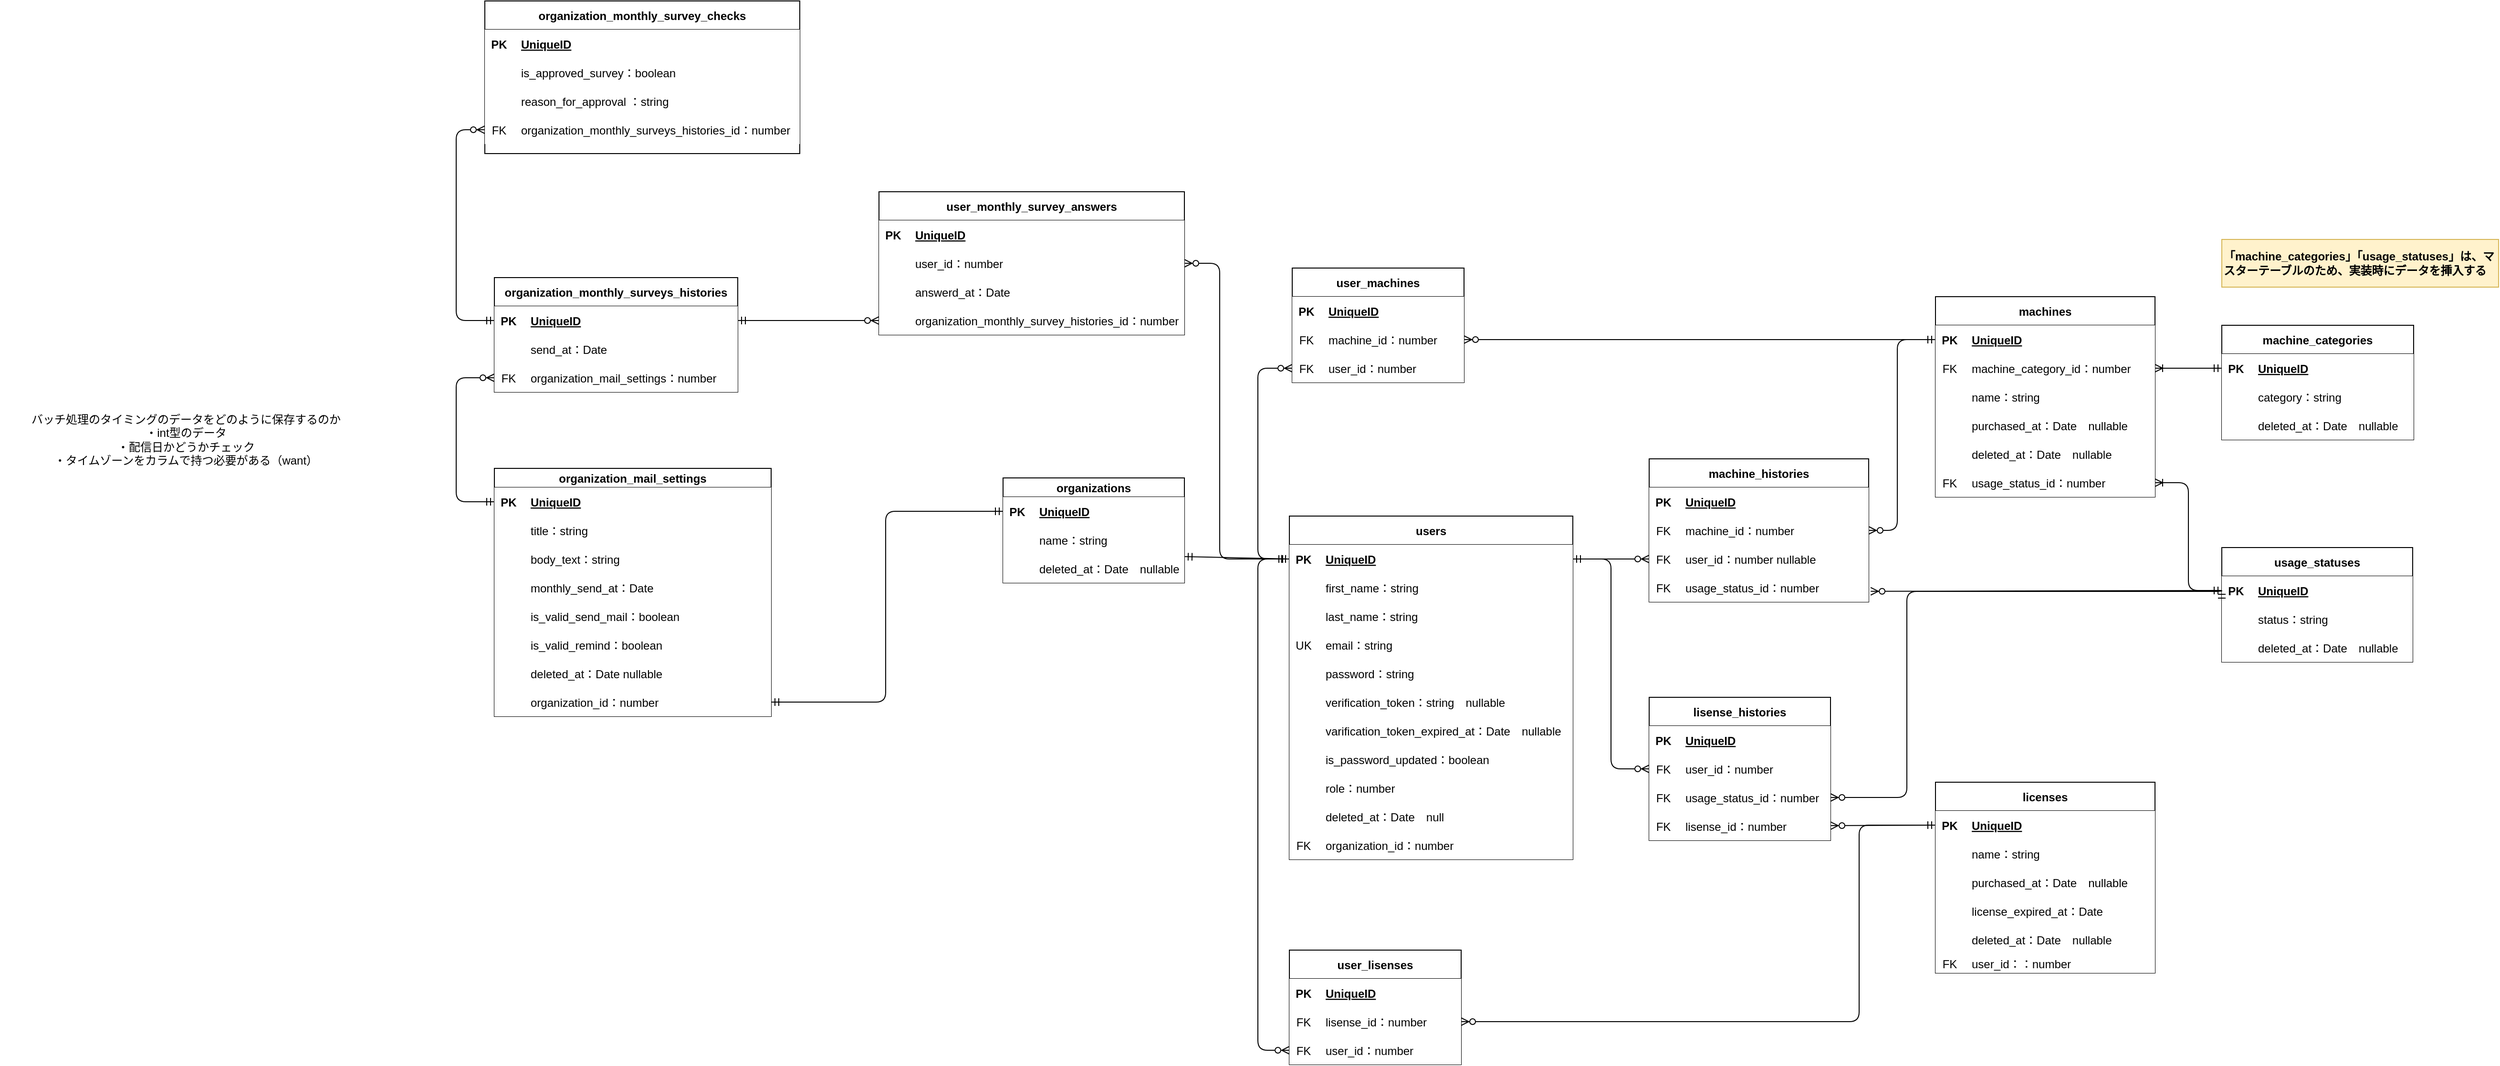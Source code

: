 <mxfile>
    <diagram id="iSsm59g5tUuCWGW9vpyF" name="ページ1">
        <mxGraphModel dx="3971" dy="2178" grid="1" gridSize="10" guides="1" tooltips="1" connect="1" arrows="1" fold="1" page="1" pageScale="1" pageWidth="827" pageHeight="1169" math="0" shadow="0">
            <root>
                <mxCell id="0"/>
                <mxCell id="1" parent="0"/>
                <mxCell id="19" value="users" style="shape=table;startSize=30;container=1;collapsible=1;childLayout=tableLayout;fixedRows=1;rowLines=0;fontStyle=1;align=center;resizeLast=1;flipH=1;flipV=0;strokeColor=default;" parent="1" vertex="1">
                    <mxGeometry x="-717" y="10" width="297" height="360" as="geometry"/>
                </mxCell>
                <mxCell id="20" value="" style="shape=partialRectangle;collapsible=0;dropTarget=0;pointerEvents=0;top=0;left=0;bottom=1;right=0;points=[[0,0.5],[1,0.5]];portConstraint=eastwest;strokeColor=#000000;" parent="19" vertex="1">
                    <mxGeometry y="30" width="297" height="30" as="geometry"/>
                </mxCell>
                <mxCell id="21" value="PK" style="shape=partialRectangle;connectable=0;top=0;left=0;bottom=0;right=0;fontStyle=1;overflow=hidden;strokeColor=#000000;" parent="20" vertex="1">
                    <mxGeometry width="30" height="30" as="geometry">
                        <mxRectangle width="30" height="30" as="alternateBounds"/>
                    </mxGeometry>
                </mxCell>
                <mxCell id="22" value="UniqueID" style="shape=partialRectangle;connectable=0;top=0;left=0;bottom=0;right=0;align=left;spacingLeft=6;fontStyle=5;overflow=hidden;strokeColor=#000000;" parent="20" vertex="1">
                    <mxGeometry x="30" width="267" height="30" as="geometry">
                        <mxRectangle width="267" height="30" as="alternateBounds"/>
                    </mxGeometry>
                </mxCell>
                <mxCell id="23" value="" style="shape=partialRectangle;collapsible=0;dropTarget=0;pointerEvents=0;top=0;left=0;bottom=0;right=0;points=[[0,0.5],[1,0.5]];portConstraint=eastwest;strokeColor=#000000;" parent="19" vertex="1">
                    <mxGeometry y="60" width="297" height="30" as="geometry"/>
                </mxCell>
                <mxCell id="24" value="" style="shape=partialRectangle;connectable=0;top=0;left=0;bottom=0;right=0;editable=1;overflow=hidden;strokeColor=#000000;" parent="23" vertex="1">
                    <mxGeometry width="30" height="30" as="geometry">
                        <mxRectangle width="30" height="30" as="alternateBounds"/>
                    </mxGeometry>
                </mxCell>
                <mxCell id="25" value="first_name：string" style="shape=partialRectangle;connectable=0;top=0;left=0;bottom=0;right=0;align=left;spacingLeft=6;overflow=hidden;strokeColor=#000000;" parent="23" vertex="1">
                    <mxGeometry x="30" width="267" height="30" as="geometry">
                        <mxRectangle width="267" height="30" as="alternateBounds"/>
                    </mxGeometry>
                </mxCell>
                <mxCell id="26" value="" style="shape=partialRectangle;collapsible=0;dropTarget=0;pointerEvents=0;top=0;left=0;bottom=0;right=0;points=[[0,0.5],[1,0.5]];portConstraint=eastwest;strokeColor=#000000;" parent="19" vertex="1">
                    <mxGeometry y="90" width="297" height="30" as="geometry"/>
                </mxCell>
                <mxCell id="27" value="" style="shape=partialRectangle;connectable=0;top=0;left=0;bottom=0;right=0;editable=1;overflow=hidden;strokeColor=#000000;" parent="26" vertex="1">
                    <mxGeometry width="30" height="30" as="geometry">
                        <mxRectangle width="30" height="30" as="alternateBounds"/>
                    </mxGeometry>
                </mxCell>
                <mxCell id="28" value="last_name：string" style="shape=partialRectangle;connectable=0;top=0;left=0;bottom=0;right=0;align=left;spacingLeft=6;overflow=hidden;strokeColor=#000000;" parent="26" vertex="1">
                    <mxGeometry x="30" width="267" height="30" as="geometry">
                        <mxRectangle width="267" height="30" as="alternateBounds"/>
                    </mxGeometry>
                </mxCell>
                <mxCell id="32" style="shape=partialRectangle;collapsible=0;dropTarget=0;pointerEvents=0;top=0;left=0;bottom=0;right=0;points=[[0,0.5],[1,0.5]];portConstraint=eastwest;strokeColor=#000000;" parent="19" vertex="1">
                    <mxGeometry y="120" width="297" height="30" as="geometry"/>
                </mxCell>
                <mxCell id="33" value="UK" style="shape=partialRectangle;connectable=0;top=0;left=0;bottom=0;right=0;editable=1;overflow=hidden;strokeColor=#000000;" parent="32" vertex="1">
                    <mxGeometry width="30" height="30" as="geometry">
                        <mxRectangle width="30" height="30" as="alternateBounds"/>
                    </mxGeometry>
                </mxCell>
                <mxCell id="34" value="email：string" style="shape=partialRectangle;connectable=0;top=0;left=0;bottom=0;right=0;align=left;spacingLeft=6;overflow=hidden;strokeColor=#000000;" parent="32" vertex="1">
                    <mxGeometry x="30" width="267" height="30" as="geometry">
                        <mxRectangle width="267" height="30" as="alternateBounds"/>
                    </mxGeometry>
                </mxCell>
                <mxCell id="370" style="shape=partialRectangle;collapsible=0;dropTarget=0;pointerEvents=0;top=0;left=0;bottom=0;right=0;points=[[0,0.5],[1,0.5]];portConstraint=eastwest;strokeColor=#000000;" parent="19" vertex="1">
                    <mxGeometry y="150" width="297" height="30" as="geometry"/>
                </mxCell>
                <mxCell id="371" value="" style="shape=partialRectangle;connectable=0;top=0;left=0;bottom=0;right=0;editable=1;overflow=hidden;strokeColor=#000000;" parent="370" vertex="1">
                    <mxGeometry width="30" height="30" as="geometry">
                        <mxRectangle width="30" height="30" as="alternateBounds"/>
                    </mxGeometry>
                </mxCell>
                <mxCell id="372" value="password：string" style="shape=partialRectangle;connectable=0;top=0;left=0;bottom=0;right=0;align=left;spacingLeft=6;overflow=hidden;strokeColor=#000000;" parent="370" vertex="1">
                    <mxGeometry x="30" width="267" height="30" as="geometry">
                        <mxRectangle width="267" height="30" as="alternateBounds"/>
                    </mxGeometry>
                </mxCell>
                <mxCell id="60" style="shape=partialRectangle;collapsible=0;dropTarget=0;pointerEvents=0;top=0;left=0;bottom=0;right=0;points=[[0,0.5],[1,0.5]];portConstraint=eastwest;strokeColor=#000000;" parent="19" vertex="1">
                    <mxGeometry y="180" width="297" height="30" as="geometry"/>
                </mxCell>
                <mxCell id="61" style="shape=partialRectangle;connectable=0;top=0;left=0;bottom=0;right=0;editable=1;overflow=hidden;strokeColor=#000000;" parent="60" vertex="1">
                    <mxGeometry width="30" height="30" as="geometry">
                        <mxRectangle width="30" height="30" as="alternateBounds"/>
                    </mxGeometry>
                </mxCell>
                <mxCell id="62" value="verification_token：string　nullable" style="shape=partialRectangle;connectable=0;top=0;left=0;bottom=0;right=0;align=left;spacingLeft=6;overflow=hidden;strokeColor=#000000;" parent="60" vertex="1">
                    <mxGeometry x="30" width="267" height="30" as="geometry">
                        <mxRectangle width="267" height="30" as="alternateBounds"/>
                    </mxGeometry>
                </mxCell>
                <mxCell id="54" style="shape=partialRectangle;collapsible=0;dropTarget=0;pointerEvents=0;top=0;left=0;bottom=0;right=0;points=[[0,0.5],[1,0.5]];portConstraint=eastwest;strokeColor=#000000;" parent="19" vertex="1">
                    <mxGeometry y="210" width="297" height="30" as="geometry"/>
                </mxCell>
                <mxCell id="55" style="shape=partialRectangle;connectable=0;top=0;left=0;bottom=0;right=0;editable=1;overflow=hidden;strokeColor=#000000;" parent="54" vertex="1">
                    <mxGeometry width="30" height="30" as="geometry">
                        <mxRectangle width="30" height="30" as="alternateBounds"/>
                    </mxGeometry>
                </mxCell>
                <mxCell id="56" value="varification_token_expired_at：Date　nullable" style="shape=partialRectangle;connectable=0;top=0;left=0;bottom=0;right=0;align=left;spacingLeft=6;overflow=hidden;strokeColor=#000000;" parent="54" vertex="1">
                    <mxGeometry x="30" width="267" height="30" as="geometry">
                        <mxRectangle width="267" height="30" as="alternateBounds"/>
                    </mxGeometry>
                </mxCell>
                <mxCell id="158" style="shape=partialRectangle;collapsible=0;dropTarget=0;pointerEvents=0;top=0;left=0;bottom=0;right=0;points=[[0,0.5],[1,0.5]];portConstraint=eastwest;strokeColor=#000000;" parent="19" vertex="1">
                    <mxGeometry y="240" width="297" height="30" as="geometry"/>
                </mxCell>
                <mxCell id="159" style="shape=partialRectangle;connectable=0;top=0;left=0;bottom=0;right=0;editable=1;overflow=hidden;strokeColor=#000000;" parent="158" vertex="1">
                    <mxGeometry width="30" height="30" as="geometry">
                        <mxRectangle width="30" height="30" as="alternateBounds"/>
                    </mxGeometry>
                </mxCell>
                <mxCell id="160" value="is_password_updated：boolean" style="shape=partialRectangle;connectable=0;top=0;left=0;bottom=0;right=0;align=left;spacingLeft=6;overflow=hidden;strokeColor=#000000;" parent="158" vertex="1">
                    <mxGeometry x="30" width="267" height="30" as="geometry">
                        <mxRectangle width="267" height="30" as="alternateBounds"/>
                    </mxGeometry>
                </mxCell>
                <mxCell id="317" style="shape=partialRectangle;collapsible=0;dropTarget=0;pointerEvents=0;top=0;left=0;bottom=0;right=0;points=[[0,0.5],[1,0.5]];portConstraint=eastwest;strokeColor=#000000;" parent="19" vertex="1">
                    <mxGeometry y="270" width="297" height="30" as="geometry"/>
                </mxCell>
                <mxCell id="318" style="shape=partialRectangle;connectable=0;top=0;left=0;bottom=0;right=0;editable=1;overflow=hidden;strokeColor=#000000;" parent="317" vertex="1">
                    <mxGeometry width="30" height="30" as="geometry">
                        <mxRectangle width="30" height="30" as="alternateBounds"/>
                    </mxGeometry>
                </mxCell>
                <mxCell id="319" value="role：number" style="shape=partialRectangle;connectable=0;top=0;left=0;bottom=0;right=0;align=left;spacingLeft=6;overflow=hidden;strokeColor=#000000;" parent="317" vertex="1">
                    <mxGeometry x="30" width="267" height="30" as="geometry">
                        <mxRectangle width="267" height="30" as="alternateBounds"/>
                    </mxGeometry>
                </mxCell>
                <mxCell id="155" style="shape=partialRectangle;collapsible=0;dropTarget=0;pointerEvents=0;top=0;left=0;bottom=0;right=0;points=[[0,0.5],[1,0.5]];portConstraint=eastwest;strokeColor=#000000;" parent="19" vertex="1">
                    <mxGeometry y="300" width="297" height="30" as="geometry"/>
                </mxCell>
                <mxCell id="156" style="shape=partialRectangle;connectable=0;top=0;left=0;bottom=0;right=0;editable=1;overflow=hidden;strokeColor=#000000;" parent="155" vertex="1">
                    <mxGeometry width="30" height="30" as="geometry">
                        <mxRectangle width="30" height="30" as="alternateBounds"/>
                    </mxGeometry>
                </mxCell>
                <mxCell id="157" value="deleted_at：Date　null" style="shape=partialRectangle;connectable=0;top=0;left=0;bottom=0;right=0;align=left;spacingLeft=6;overflow=hidden;strokeColor=#000000;" parent="155" vertex="1">
                    <mxGeometry x="30" width="267" height="30" as="geometry">
                        <mxRectangle width="267" height="30" as="alternateBounds"/>
                    </mxGeometry>
                </mxCell>
                <mxCell id="366" style="shape=partialRectangle;collapsible=0;dropTarget=0;pointerEvents=0;top=0;left=0;bottom=0;right=0;points=[[0,0.5],[1,0.5]];portConstraint=eastwest;strokeColor=#000000;" parent="19" vertex="1">
                    <mxGeometry y="330" width="297" height="30" as="geometry"/>
                </mxCell>
                <mxCell id="367" value="FK" style="shape=partialRectangle;connectable=0;top=0;left=0;bottom=0;right=0;editable=1;overflow=hidden;strokeColor=#000000;" parent="366" vertex="1">
                    <mxGeometry width="30" height="30" as="geometry">
                        <mxRectangle width="30" height="30" as="alternateBounds"/>
                    </mxGeometry>
                </mxCell>
                <mxCell id="368" value="organization_id：number" style="shape=partialRectangle;connectable=0;top=0;left=0;bottom=0;right=0;align=left;spacingLeft=6;overflow=hidden;strokeColor=#000000;" parent="366" vertex="1">
                    <mxGeometry x="30" width="267" height="30" as="geometry">
                        <mxRectangle width="267" height="30" as="alternateBounds"/>
                    </mxGeometry>
                </mxCell>
                <object label="machines" ddd="ddddd" id="66">
                    <mxCell style="shape=table;startSize=30;container=1;collapsible=1;childLayout=tableLayout;fixedRows=1;rowLines=0;fontStyle=1;align=center;resizeLast=1;swimlaneFillColor=default;strokeColor=#000000;" parent="1" vertex="1">
                        <mxGeometry x="-40" y="-220" width="230" height="210" as="geometry"/>
                    </mxCell>
                </object>
                <mxCell id="67" value="" style="shape=partialRectangle;collapsible=0;dropTarget=0;pointerEvents=0;top=0;left=0;bottom=1;right=0;points=[[0,0.5],[1,0.5]];portConstraint=eastwest;strokeColor=#000000;" parent="66" vertex="1">
                    <mxGeometry y="30" width="230" height="30" as="geometry"/>
                </mxCell>
                <mxCell id="68" value="PK" style="shape=partialRectangle;connectable=0;top=0;left=0;bottom=0;right=0;fontStyle=1;overflow=hidden;strokeColor=#000000;" parent="67" vertex="1">
                    <mxGeometry width="30" height="30" as="geometry">
                        <mxRectangle width="30" height="30" as="alternateBounds"/>
                    </mxGeometry>
                </mxCell>
                <mxCell id="69" value="UniqueID" style="shape=partialRectangle;connectable=0;top=0;left=0;bottom=0;right=0;align=left;spacingLeft=6;fontStyle=5;overflow=hidden;strokeColor=#000000;" parent="67" vertex="1">
                    <mxGeometry x="30" width="200" height="30" as="geometry">
                        <mxRectangle width="200" height="30" as="alternateBounds"/>
                    </mxGeometry>
                </mxCell>
                <mxCell id="70" value="" style="shape=partialRectangle;collapsible=0;dropTarget=0;pointerEvents=0;top=0;left=0;bottom=0;right=0;points=[[0,0.5],[1,0.5]];portConstraint=eastwest;strokeColor=#000000;" parent="66" vertex="1">
                    <mxGeometry y="60" width="230" height="30" as="geometry"/>
                </mxCell>
                <mxCell id="71" value="FK" style="shape=partialRectangle;connectable=0;top=0;left=0;bottom=0;right=0;editable=1;overflow=hidden;strokeColor=#000000;" parent="70" vertex="1">
                    <mxGeometry width="30" height="30" as="geometry">
                        <mxRectangle width="30" height="30" as="alternateBounds"/>
                    </mxGeometry>
                </mxCell>
                <mxCell id="72" value="machine_category_id：number" style="shape=partialRectangle;connectable=0;top=0;left=0;bottom=0;right=0;align=left;spacingLeft=6;overflow=hidden;strokeColor=#000000;" parent="70" vertex="1">
                    <mxGeometry x="30" width="200" height="30" as="geometry">
                        <mxRectangle width="200" height="30" as="alternateBounds"/>
                    </mxGeometry>
                </mxCell>
                <mxCell id="73" value="" style="shape=partialRectangle;collapsible=0;dropTarget=0;pointerEvents=0;top=0;left=0;bottom=0;right=0;points=[[0,0.5],[1,0.5]];portConstraint=eastwest;strokeColor=#000000;" parent="66" vertex="1">
                    <mxGeometry y="90" width="230" height="30" as="geometry"/>
                </mxCell>
                <mxCell id="74" value="" style="shape=partialRectangle;connectable=0;top=0;left=0;bottom=0;right=0;editable=1;overflow=hidden;strokeColor=#000000;" parent="73" vertex="1">
                    <mxGeometry width="30" height="30" as="geometry">
                        <mxRectangle width="30" height="30" as="alternateBounds"/>
                    </mxGeometry>
                </mxCell>
                <mxCell id="75" value="name：string" style="shape=partialRectangle;connectable=0;top=0;left=0;bottom=0;right=0;align=left;spacingLeft=6;overflow=hidden;strokeColor=#000000;" parent="73" vertex="1">
                    <mxGeometry x="30" width="200" height="30" as="geometry">
                        <mxRectangle width="200" height="30" as="alternateBounds"/>
                    </mxGeometry>
                </mxCell>
                <mxCell id="76" value="" style="shape=partialRectangle;collapsible=0;dropTarget=0;pointerEvents=0;top=0;left=0;bottom=0;right=0;points=[[0,0.5],[1,0.5]];portConstraint=eastwest;strokeColor=#000000;" parent="66" vertex="1">
                    <mxGeometry y="120" width="230" height="30" as="geometry"/>
                </mxCell>
                <mxCell id="77" value="" style="shape=partialRectangle;connectable=0;top=0;left=0;bottom=0;right=0;editable=1;overflow=hidden;strokeColor=#000000;" parent="76" vertex="1">
                    <mxGeometry width="30" height="30" as="geometry">
                        <mxRectangle width="30" height="30" as="alternateBounds"/>
                    </mxGeometry>
                </mxCell>
                <mxCell id="78" value="purchased_at：Date　nullable" style="shape=partialRectangle;connectable=0;top=0;left=0;bottom=0;right=0;align=left;spacingLeft=6;overflow=hidden;strokeColor=#000000;" parent="76" vertex="1">
                    <mxGeometry x="30" width="200" height="30" as="geometry">
                        <mxRectangle width="200" height="30" as="alternateBounds"/>
                    </mxGeometry>
                </mxCell>
                <mxCell id="308" style="shape=partialRectangle;collapsible=0;dropTarget=0;pointerEvents=0;top=0;left=0;bottom=0;right=0;points=[[0,0.5],[1,0.5]];portConstraint=eastwest;strokeColor=#000000;" parent="66" vertex="1">
                    <mxGeometry y="150" width="230" height="30" as="geometry"/>
                </mxCell>
                <mxCell id="309" style="shape=partialRectangle;connectable=0;top=0;left=0;bottom=0;right=0;editable=1;overflow=hidden;strokeColor=#000000;" parent="308" vertex="1">
                    <mxGeometry width="30" height="30" as="geometry">
                        <mxRectangle width="30" height="30" as="alternateBounds"/>
                    </mxGeometry>
                </mxCell>
                <mxCell id="310" value="deleted_at：Date　nullable" style="shape=partialRectangle;connectable=0;top=0;left=0;bottom=0;right=0;align=left;spacingLeft=6;overflow=hidden;strokeColor=#000000;" parent="308" vertex="1">
                    <mxGeometry x="30" width="200" height="30" as="geometry">
                        <mxRectangle width="200" height="30" as="alternateBounds"/>
                    </mxGeometry>
                </mxCell>
                <mxCell id="164" style="shape=partialRectangle;collapsible=0;dropTarget=0;pointerEvents=0;top=0;left=0;bottom=0;right=0;points=[[0,0.5],[1,0.5]];portConstraint=eastwest;strokeColor=#000000;" parent="66" vertex="1">
                    <mxGeometry y="180" width="230" height="30" as="geometry"/>
                </mxCell>
                <mxCell id="165" value="FK" style="shape=partialRectangle;connectable=0;top=0;left=0;bottom=0;right=0;editable=1;overflow=hidden;strokeColor=#000000;" parent="164" vertex="1">
                    <mxGeometry width="30" height="30" as="geometry">
                        <mxRectangle width="30" height="30" as="alternateBounds"/>
                    </mxGeometry>
                </mxCell>
                <mxCell id="166" value="usage_status_id：number " style="shape=partialRectangle;connectable=0;top=0;left=0;bottom=0;right=0;align=left;spacingLeft=6;overflow=hidden;strokeColor=#000000;" parent="164" vertex="1">
                    <mxGeometry x="30" width="200" height="30" as="geometry">
                        <mxRectangle width="200" height="30" as="alternateBounds"/>
                    </mxGeometry>
                </mxCell>
                <mxCell id="83" value="licenses" style="shape=table;startSize=30;container=1;collapsible=1;childLayout=tableLayout;fixedRows=1;rowLines=0;fontStyle=1;align=center;resizeLast=1;strokeColor=#000000;" parent="1" vertex="1">
                    <mxGeometry x="-40" y="289" width="230" height="200" as="geometry"/>
                </mxCell>
                <mxCell id="84" value="" style="shape=partialRectangle;collapsible=0;dropTarget=0;pointerEvents=0;top=0;left=0;bottom=1;right=0;points=[[0,0.5],[1,0.5]];portConstraint=eastwest;strokeColor=#000000;" parent="83" vertex="1">
                    <mxGeometry y="30" width="230" height="30" as="geometry"/>
                </mxCell>
                <mxCell id="85" value="PK" style="shape=partialRectangle;connectable=0;top=0;left=0;bottom=0;right=0;fontStyle=1;overflow=hidden;strokeColor=#000000;" parent="84" vertex="1">
                    <mxGeometry width="30" height="30" as="geometry">
                        <mxRectangle width="30" height="30" as="alternateBounds"/>
                    </mxGeometry>
                </mxCell>
                <mxCell id="86" value="UniqueID" style="shape=partialRectangle;connectable=0;top=0;left=0;bottom=0;right=0;align=left;spacingLeft=6;fontStyle=5;overflow=hidden;strokeColor=#000000;" parent="84" vertex="1">
                    <mxGeometry x="30" width="200" height="30" as="geometry">
                        <mxRectangle width="200" height="30" as="alternateBounds"/>
                    </mxGeometry>
                </mxCell>
                <mxCell id="90" value="" style="shape=partialRectangle;collapsible=0;dropTarget=0;pointerEvents=0;top=0;left=0;bottom=0;right=0;points=[[0,0.5],[1,0.5]];portConstraint=eastwest;strokeColor=#000000;" parent="83" vertex="1">
                    <mxGeometry y="60" width="230" height="30" as="geometry"/>
                </mxCell>
                <mxCell id="91" value="" style="shape=partialRectangle;connectable=0;top=0;left=0;bottom=0;right=0;editable=1;overflow=hidden;strokeColor=#000000;" parent="90" vertex="1">
                    <mxGeometry width="30" height="30" as="geometry">
                        <mxRectangle width="30" height="30" as="alternateBounds"/>
                    </mxGeometry>
                </mxCell>
                <mxCell id="92" value="name：string" style="shape=partialRectangle;connectable=0;top=0;left=0;bottom=0;right=0;align=left;spacingLeft=6;overflow=hidden;strokeColor=#000000;" parent="90" vertex="1">
                    <mxGeometry x="30" width="200" height="30" as="geometry">
                        <mxRectangle width="200" height="30" as="alternateBounds"/>
                    </mxGeometry>
                </mxCell>
                <mxCell id="93" value="" style="shape=partialRectangle;collapsible=0;dropTarget=0;pointerEvents=0;top=0;left=0;bottom=0;right=0;points=[[0,0.5],[1,0.5]];portConstraint=eastwest;strokeColor=#000000;" parent="83" vertex="1">
                    <mxGeometry y="90" width="230" height="30" as="geometry"/>
                </mxCell>
                <mxCell id="94" value="" style="shape=partialRectangle;connectable=0;top=0;left=0;bottom=0;right=0;editable=1;overflow=hidden;strokeColor=#000000;" parent="93" vertex="1">
                    <mxGeometry width="30" height="30" as="geometry">
                        <mxRectangle width="30" height="30" as="alternateBounds"/>
                    </mxGeometry>
                </mxCell>
                <mxCell id="95" value="purchased_at：Date　nullable" style="shape=partialRectangle;connectable=0;top=0;left=0;bottom=0;right=0;align=left;spacingLeft=6;overflow=hidden;strokeColor=#000000;" parent="93" vertex="1">
                    <mxGeometry x="30" width="200" height="30" as="geometry">
                        <mxRectangle width="200" height="30" as="alternateBounds"/>
                    </mxGeometry>
                </mxCell>
                <mxCell id="96" style="shape=partialRectangle;collapsible=0;dropTarget=0;pointerEvents=0;top=0;left=0;bottom=0;right=0;points=[[0,0.5],[1,0.5]];portConstraint=eastwest;strokeColor=#000000;" parent="83" vertex="1">
                    <mxGeometry y="120" width="230" height="30" as="geometry"/>
                </mxCell>
                <mxCell id="97" style="shape=partialRectangle;connectable=0;top=0;left=0;bottom=0;right=0;editable=1;overflow=hidden;strokeColor=#000000;" parent="96" vertex="1">
                    <mxGeometry width="30" height="30" as="geometry">
                        <mxRectangle width="30" height="30" as="alternateBounds"/>
                    </mxGeometry>
                </mxCell>
                <mxCell id="98" value="license_expired_at：Date" style="shape=partialRectangle;connectable=0;top=0;left=0;bottom=0;right=0;align=left;spacingLeft=6;overflow=hidden;strokeColor=#000000;" parent="96" vertex="1">
                    <mxGeometry x="30" width="200" height="30" as="geometry">
                        <mxRectangle width="200" height="30" as="alternateBounds"/>
                    </mxGeometry>
                </mxCell>
                <mxCell id="311" style="shape=partialRectangle;collapsible=0;dropTarget=0;pointerEvents=0;top=0;left=0;bottom=0;right=0;points=[[0,0.5],[1,0.5]];portConstraint=eastwest;strokeColor=#000000;" parent="83" vertex="1">
                    <mxGeometry y="150" width="230" height="30" as="geometry"/>
                </mxCell>
                <mxCell id="312" style="shape=partialRectangle;connectable=0;top=0;left=0;bottom=0;right=0;editable=1;overflow=hidden;strokeColor=#000000;" parent="311" vertex="1">
                    <mxGeometry width="30" height="30" as="geometry">
                        <mxRectangle width="30" height="30" as="alternateBounds"/>
                    </mxGeometry>
                </mxCell>
                <mxCell id="313" value="deleted_at：Date　nullable" style="shape=partialRectangle;connectable=0;top=0;left=0;bottom=0;right=0;align=left;spacingLeft=6;overflow=hidden;strokeColor=#000000;" parent="311" vertex="1">
                    <mxGeometry x="30" width="200" height="30" as="geometry">
                        <mxRectangle width="200" height="30" as="alternateBounds"/>
                    </mxGeometry>
                </mxCell>
                <mxCell id="200" style="shape=partialRectangle;collapsible=0;dropTarget=0;pointerEvents=0;top=0;left=0;bottom=0;right=0;points=[[0,0.5],[1,0.5]];portConstraint=eastwest;strokeColor=#000000;" parent="83" vertex="1">
                    <mxGeometry y="180" width="230" height="20" as="geometry"/>
                </mxCell>
                <mxCell id="201" value="FK" style="shape=partialRectangle;connectable=0;top=0;left=0;bottom=0;right=0;editable=1;overflow=hidden;strokeColor=#000000;" parent="200" vertex="1">
                    <mxGeometry width="30" height="20" as="geometry">
                        <mxRectangle width="30" height="20" as="alternateBounds"/>
                    </mxGeometry>
                </mxCell>
                <mxCell id="202" value="user_id：：number" style="shape=partialRectangle;connectable=0;top=0;left=0;bottom=0;right=0;align=left;spacingLeft=6;overflow=hidden;strokeColor=#000000;" parent="200" vertex="1">
                    <mxGeometry x="30" width="200" height="20" as="geometry">
                        <mxRectangle width="200" height="20" as="alternateBounds"/>
                    </mxGeometry>
                </mxCell>
                <mxCell id="102" value="machine_histories" style="shape=table;startSize=30;container=1;collapsible=1;childLayout=tableLayout;fixedRows=1;rowLines=0;fontStyle=1;align=center;resizeLast=1;strokeColor=#000000;" parent="1" vertex="1">
                    <mxGeometry x="-340" y="-50" width="230" height="150" as="geometry"/>
                </mxCell>
                <mxCell id="103" value="" style="shape=partialRectangle;collapsible=0;dropTarget=0;pointerEvents=0;top=0;left=0;bottom=1;right=0;points=[[0,0.5],[1,0.5]];portConstraint=eastwest;strokeColor=#000000;" parent="102" vertex="1">
                    <mxGeometry y="30" width="230" height="30" as="geometry"/>
                </mxCell>
                <mxCell id="104" value="PK" style="shape=partialRectangle;connectable=0;top=0;left=0;bottom=0;right=0;fontStyle=1;overflow=hidden;strokeColor=#000000;" parent="103" vertex="1">
                    <mxGeometry width="30" height="30" as="geometry">
                        <mxRectangle width="30" height="30" as="alternateBounds"/>
                    </mxGeometry>
                </mxCell>
                <mxCell id="105" value="UniqueID" style="shape=partialRectangle;connectable=0;top=0;left=0;bottom=0;right=0;align=left;spacingLeft=6;fontStyle=5;overflow=hidden;strokeColor=#000000;" parent="103" vertex="1">
                    <mxGeometry x="30" width="200" height="30" as="geometry">
                        <mxRectangle width="200" height="30" as="alternateBounds"/>
                    </mxGeometry>
                </mxCell>
                <mxCell id="112" value="" style="shape=partialRectangle;collapsible=0;dropTarget=0;pointerEvents=0;top=0;left=0;bottom=0;right=0;points=[[0,0.5],[1,0.5]];portConstraint=eastwest;strokeColor=#000000;" parent="102" vertex="1">
                    <mxGeometry y="60" width="230" height="30" as="geometry"/>
                </mxCell>
                <mxCell id="113" value="FK" style="shape=partialRectangle;connectable=0;top=0;left=0;bottom=0;right=0;editable=1;overflow=hidden;strokeColor=#000000;" parent="112" vertex="1">
                    <mxGeometry width="30" height="30" as="geometry">
                        <mxRectangle width="30" height="30" as="alternateBounds"/>
                    </mxGeometry>
                </mxCell>
                <mxCell id="114" value="machine_id：number" style="shape=partialRectangle;connectable=0;top=0;left=0;bottom=0;right=0;align=left;spacingLeft=6;overflow=hidden;strokeColor=#000000;" parent="112" vertex="1">
                    <mxGeometry x="30" width="200" height="30" as="geometry">
                        <mxRectangle width="200" height="30" as="alternateBounds"/>
                    </mxGeometry>
                </mxCell>
                <mxCell id="106" value="" style="shape=partialRectangle;collapsible=0;dropTarget=0;pointerEvents=0;top=0;left=0;bottom=0;right=0;points=[[0,0.5],[1,0.5]];portConstraint=eastwest;strokeColor=#000000;" parent="102" vertex="1">
                    <mxGeometry y="90" width="230" height="30" as="geometry"/>
                </mxCell>
                <mxCell id="107" value="FK" style="shape=partialRectangle;connectable=0;top=0;left=0;bottom=0;right=0;editable=1;overflow=hidden;strokeColor=#000000;" parent="106" vertex="1">
                    <mxGeometry width="30" height="30" as="geometry">
                        <mxRectangle width="30" height="30" as="alternateBounds"/>
                    </mxGeometry>
                </mxCell>
                <mxCell id="108" value="user_id：number nullable" style="shape=partialRectangle;connectable=0;top=0;left=0;bottom=0;right=0;align=left;spacingLeft=6;overflow=hidden;strokeColor=#000000;" parent="106" vertex="1">
                    <mxGeometry x="30" width="200" height="30" as="geometry">
                        <mxRectangle width="200" height="30" as="alternateBounds"/>
                    </mxGeometry>
                </mxCell>
                <mxCell id="250" style="shape=partialRectangle;collapsible=0;dropTarget=0;pointerEvents=0;top=0;left=0;bottom=0;right=0;points=[[0,0.5],[1,0.5]];portConstraint=eastwest;strokeColor=#000000;" parent="102" vertex="1">
                    <mxGeometry y="120" width="230" height="30" as="geometry"/>
                </mxCell>
                <mxCell id="251" value="FK" style="shape=partialRectangle;connectable=0;top=0;left=0;bottom=0;right=0;editable=1;overflow=hidden;strokeColor=#000000;" parent="250" vertex="1">
                    <mxGeometry width="30" height="30" as="geometry">
                        <mxRectangle width="30" height="30" as="alternateBounds"/>
                    </mxGeometry>
                </mxCell>
                <mxCell id="252" value="usage_status_id：number " style="shape=partialRectangle;connectable=0;top=0;left=0;bottom=0;right=0;align=left;spacingLeft=6;overflow=hidden;strokeColor=#000000;" parent="250" vertex="1">
                    <mxGeometry x="30" width="200" height="30" as="geometry">
                        <mxRectangle width="200" height="30" as="alternateBounds"/>
                    </mxGeometry>
                </mxCell>
                <mxCell id="125" value="organizations" style="shape=table;startSize=20;container=1;collapsible=1;childLayout=tableLayout;fixedRows=1;rowLines=0;fontStyle=1;align=center;resizeLast=1;" parent="1" vertex="1">
                    <mxGeometry x="-1017" y="-30" width="190" height="110" as="geometry"/>
                </mxCell>
                <mxCell id="126" value="" style="shape=partialRectangle;collapsible=0;dropTarget=0;pointerEvents=0;top=0;left=0;bottom=1;right=0;points=[[0,0.5],[1,0.5]];portConstraint=eastwest;strokeColor=#000000;" parent="125" vertex="1">
                    <mxGeometry y="20" width="190" height="30" as="geometry"/>
                </mxCell>
                <mxCell id="127" value="PK" style="shape=partialRectangle;connectable=0;top=0;left=0;bottom=0;right=0;fontStyle=1;overflow=hidden;strokeColor=#000000;" parent="126" vertex="1">
                    <mxGeometry width="30" height="30" as="geometry">
                        <mxRectangle width="30" height="30" as="alternateBounds"/>
                    </mxGeometry>
                </mxCell>
                <mxCell id="128" value="UniqueID" style="shape=partialRectangle;connectable=0;top=0;left=0;bottom=0;right=0;align=left;spacingLeft=6;fontStyle=5;overflow=hidden;strokeColor=#000000;" parent="126" vertex="1">
                    <mxGeometry x="30" width="160" height="30" as="geometry">
                        <mxRectangle width="160" height="30" as="alternateBounds"/>
                    </mxGeometry>
                </mxCell>
                <mxCell id="129" value="" style="shape=partialRectangle;collapsible=0;dropTarget=0;pointerEvents=0;top=0;left=0;bottom=0;right=0;points=[[0,0.5],[1,0.5]];portConstraint=eastwest;strokeColor=#000000;" parent="125" vertex="1">
                    <mxGeometry y="50" width="190" height="30" as="geometry"/>
                </mxCell>
                <mxCell id="130" value="" style="shape=partialRectangle;connectable=0;top=0;left=0;bottom=0;right=0;editable=1;overflow=hidden;strokeColor=#000000;" parent="129" vertex="1">
                    <mxGeometry width="30" height="30" as="geometry">
                        <mxRectangle width="30" height="30" as="alternateBounds"/>
                    </mxGeometry>
                </mxCell>
                <mxCell id="131" value="name：string" style="shape=partialRectangle;connectable=0;top=0;left=0;bottom=0;right=0;align=left;spacingLeft=6;overflow=hidden;strokeColor=#000000;" parent="129" vertex="1">
                    <mxGeometry x="30" width="160" height="30" as="geometry">
                        <mxRectangle width="160" height="30" as="alternateBounds"/>
                    </mxGeometry>
                </mxCell>
                <mxCell id="314" style="shape=partialRectangle;collapsible=0;dropTarget=0;pointerEvents=0;top=0;left=0;bottom=0;right=0;points=[[0,0.5],[1,0.5]];portConstraint=eastwest;strokeColor=#000000;" parent="125" vertex="1">
                    <mxGeometry y="80" width="190" height="30" as="geometry"/>
                </mxCell>
                <mxCell id="315" style="shape=partialRectangle;connectable=0;top=0;left=0;bottom=0;right=0;editable=1;overflow=hidden;strokeColor=#000000;" parent="314" vertex="1">
                    <mxGeometry width="30" height="30" as="geometry">
                        <mxRectangle width="30" height="30" as="alternateBounds"/>
                    </mxGeometry>
                </mxCell>
                <mxCell id="316" value="deleted_at：Date　nullable" style="shape=partialRectangle;connectable=0;top=0;left=0;bottom=0;right=0;align=left;spacingLeft=6;overflow=hidden;strokeColor=#000000;" parent="314" vertex="1">
                    <mxGeometry x="30" width="160" height="30" as="geometry">
                        <mxRectangle width="160" height="30" as="alternateBounds"/>
                    </mxGeometry>
                </mxCell>
                <mxCell id="181" value="organization_monthly_surveys_histories" style="shape=table;startSize=30;container=1;collapsible=1;childLayout=tableLayout;fixedRows=1;rowLines=0;fontStyle=1;align=center;resizeLast=1;strokeColor=#000000;" parent="1" vertex="1">
                    <mxGeometry x="-1550" y="-240" width="255" height="120" as="geometry"/>
                </mxCell>
                <mxCell id="182" value="" style="shape=partialRectangle;collapsible=0;dropTarget=0;pointerEvents=0;top=0;left=0;bottom=1;right=0;points=[[0,0.5],[1,0.5]];portConstraint=eastwest;strokeColor=#000000;" parent="181" vertex="1">
                    <mxGeometry y="30" width="255" height="30" as="geometry"/>
                </mxCell>
                <mxCell id="183" value="PK" style="shape=partialRectangle;connectable=0;top=0;left=0;bottom=0;right=0;fontStyle=1;overflow=hidden;strokeColor=#000000;" parent="182" vertex="1">
                    <mxGeometry width="30" height="30" as="geometry">
                        <mxRectangle width="30" height="30" as="alternateBounds"/>
                    </mxGeometry>
                </mxCell>
                <mxCell id="184" value="UniqueID" style="shape=partialRectangle;connectable=0;top=0;left=0;bottom=0;right=0;align=left;spacingLeft=6;fontStyle=5;overflow=hidden;strokeColor=#000000;" parent="182" vertex="1">
                    <mxGeometry x="30" width="225" height="30" as="geometry">
                        <mxRectangle width="225" height="30" as="alternateBounds"/>
                    </mxGeometry>
                </mxCell>
                <mxCell id="185" value="" style="shape=partialRectangle;collapsible=0;dropTarget=0;pointerEvents=0;top=0;left=0;bottom=0;right=0;points=[[0,0.5],[1,0.5]];portConstraint=eastwest;strokeColor=#000000;" parent="181" vertex="1">
                    <mxGeometry y="60" width="255" height="30" as="geometry"/>
                </mxCell>
                <mxCell id="186" value="" style="shape=partialRectangle;connectable=0;top=0;left=0;bottom=0;right=0;editable=1;overflow=hidden;strokeColor=#000000;" parent="185" vertex="1">
                    <mxGeometry width="30" height="30" as="geometry">
                        <mxRectangle width="30" height="30" as="alternateBounds"/>
                    </mxGeometry>
                </mxCell>
                <mxCell id="187" value="send_at：Date" style="shape=partialRectangle;connectable=0;top=0;left=0;bottom=0;right=0;align=left;spacingLeft=6;overflow=hidden;strokeColor=#000000;" parent="185" vertex="1">
                    <mxGeometry x="30" width="225" height="30" as="geometry">
                        <mxRectangle width="225" height="30" as="alternateBounds"/>
                    </mxGeometry>
                </mxCell>
                <mxCell id="191" value="" style="shape=partialRectangle;collapsible=0;dropTarget=0;pointerEvents=0;top=0;left=0;bottom=0;right=0;points=[[0,0.5],[1,0.5]];portConstraint=eastwest;strokeColor=#000000;" parent="181" vertex="1">
                    <mxGeometry y="90" width="255" height="30" as="geometry"/>
                </mxCell>
                <mxCell id="192" value="FK" style="shape=partialRectangle;connectable=0;top=0;left=0;bottom=0;right=0;editable=1;overflow=hidden;strokeColor=#000000;" parent="191" vertex="1">
                    <mxGeometry width="30" height="30" as="geometry">
                        <mxRectangle width="30" height="30" as="alternateBounds"/>
                    </mxGeometry>
                </mxCell>
                <mxCell id="193" value="organization_mail_settings：number" style="shape=partialRectangle;connectable=0;top=0;left=0;bottom=0;right=0;align=left;spacingLeft=6;overflow=hidden;strokeColor=#000000;" parent="191" vertex="1">
                    <mxGeometry x="30" width="225" height="30" as="geometry">
                        <mxRectangle width="225" height="30" as="alternateBounds"/>
                    </mxGeometry>
                </mxCell>
                <mxCell id="218" value="usage_statuses" style="shape=table;startSize=30;container=1;collapsible=1;childLayout=tableLayout;fixedRows=1;rowLines=0;fontStyle=1;align=center;resizeLast=1;strokeColor=#000000;" parent="1" vertex="1">
                    <mxGeometry x="260" y="43" width="200" height="120" as="geometry"/>
                </mxCell>
                <mxCell id="219" value="" style="shape=partialRectangle;collapsible=0;dropTarget=0;pointerEvents=0;top=0;left=0;bottom=1;right=0;points=[[0,0.5],[1,0.5]];portConstraint=eastwest;strokeColor=#000000;" parent="218" vertex="1">
                    <mxGeometry y="30" width="200" height="30" as="geometry"/>
                </mxCell>
                <mxCell id="220" value="PK" style="shape=partialRectangle;connectable=0;top=0;left=0;bottom=0;right=0;fontStyle=1;overflow=hidden;strokeColor=#000000;" parent="219" vertex="1">
                    <mxGeometry width="30" height="30" as="geometry">
                        <mxRectangle width="30" height="30" as="alternateBounds"/>
                    </mxGeometry>
                </mxCell>
                <mxCell id="221" value="UniqueID" style="shape=partialRectangle;connectable=0;top=0;left=0;bottom=0;right=0;align=left;spacingLeft=6;fontStyle=5;overflow=hidden;strokeColor=#000000;" parent="219" vertex="1">
                    <mxGeometry x="30" width="170" height="30" as="geometry">
                        <mxRectangle width="170" height="30" as="alternateBounds"/>
                    </mxGeometry>
                </mxCell>
                <mxCell id="222" value="" style="shape=partialRectangle;collapsible=0;dropTarget=0;pointerEvents=0;top=0;left=0;bottom=0;right=0;points=[[0,0.5],[1,0.5]];portConstraint=eastwest;strokeColor=#000000;" parent="218" vertex="1">
                    <mxGeometry y="60" width="200" height="30" as="geometry"/>
                </mxCell>
                <mxCell id="223" value="" style="shape=partialRectangle;connectable=0;top=0;left=0;bottom=0;right=0;editable=1;overflow=hidden;strokeColor=#000000;" parent="222" vertex="1">
                    <mxGeometry width="30" height="30" as="geometry">
                        <mxRectangle width="30" height="30" as="alternateBounds"/>
                    </mxGeometry>
                </mxCell>
                <mxCell id="224" value="status：string" style="shape=partialRectangle;connectable=0;top=0;left=0;bottom=0;right=0;align=left;spacingLeft=6;overflow=hidden;strokeColor=#000000;" parent="222" vertex="1">
                    <mxGeometry x="30" width="170" height="30" as="geometry">
                        <mxRectangle width="170" height="30" as="alternateBounds"/>
                    </mxGeometry>
                </mxCell>
                <mxCell id="225" value="" style="shape=partialRectangle;collapsible=0;dropTarget=0;pointerEvents=0;top=0;left=0;bottom=0;right=0;points=[[0,0.5],[1,0.5]];portConstraint=eastwest;strokeColor=#000000;" parent="218" vertex="1">
                    <mxGeometry y="90" width="200" height="30" as="geometry"/>
                </mxCell>
                <mxCell id="226" value="" style="shape=partialRectangle;connectable=0;top=0;left=0;bottom=0;right=0;editable=1;overflow=hidden;strokeColor=#000000;" parent="225" vertex="1">
                    <mxGeometry width="30" height="30" as="geometry">
                        <mxRectangle width="30" height="30" as="alternateBounds"/>
                    </mxGeometry>
                </mxCell>
                <mxCell id="227" value="deleted_at：Date　nullable" style="shape=partialRectangle;connectable=0;top=0;left=0;bottom=0;right=0;align=left;spacingLeft=6;overflow=hidden;strokeColor=#000000;" parent="225" vertex="1">
                    <mxGeometry x="30" width="170" height="30" as="geometry">
                        <mxRectangle width="170" height="30" as="alternateBounds"/>
                    </mxGeometry>
                </mxCell>
                <mxCell id="235" value="" style="fontSize=12;html=1;endArrow=ERoneToMany;startArrow=ERmandOne;entryX=1;entryY=0.5;entryDx=0;entryDy=0;strokeColor=#000000;exitX=0;exitY=0.5;exitDx=0;exitDy=0;edgeStyle=elbowEdgeStyle;" parent="1" source="219" target="164" edge="1">
                    <mxGeometry width="100" height="100" relative="1" as="geometry">
                        <mxPoint x="240" y="85" as="sourcePoint"/>
                        <mxPoint x="370" y="320" as="targetPoint"/>
                    </mxGeometry>
                </mxCell>
                <mxCell id="236" value="machine_categories" style="shape=table;startSize=30;container=1;collapsible=1;childLayout=tableLayout;fixedRows=1;rowLines=0;fontStyle=1;align=center;resizeLast=1;strokeColor=#000000;" parent="1" vertex="1">
                    <mxGeometry x="260" y="-190" width="201" height="120" as="geometry"/>
                </mxCell>
                <mxCell id="237" value="" style="shape=partialRectangle;collapsible=0;dropTarget=0;pointerEvents=0;top=0;left=0;bottom=1;right=0;points=[[0,0.5],[1,0.5]];portConstraint=eastwest;strokeColor=#000000;" parent="236" vertex="1">
                    <mxGeometry y="30" width="201" height="30" as="geometry"/>
                </mxCell>
                <mxCell id="238" value="PK" style="shape=partialRectangle;connectable=0;top=0;left=0;bottom=0;right=0;fontStyle=1;overflow=hidden;strokeColor=#000000;" parent="237" vertex="1">
                    <mxGeometry width="30" height="30" as="geometry">
                        <mxRectangle width="30" height="30" as="alternateBounds"/>
                    </mxGeometry>
                </mxCell>
                <mxCell id="239" value="UniqueID" style="shape=partialRectangle;connectable=0;top=0;left=0;bottom=0;right=0;align=left;spacingLeft=6;fontStyle=5;overflow=hidden;strokeColor=#000000;" parent="237" vertex="1">
                    <mxGeometry x="30" width="171" height="30" as="geometry">
                        <mxRectangle width="171" height="30" as="alternateBounds"/>
                    </mxGeometry>
                </mxCell>
                <mxCell id="240" value="" style="shape=partialRectangle;collapsible=0;dropTarget=0;pointerEvents=0;top=0;left=0;bottom=0;right=0;points=[[0,0.5],[1,0.5]];portConstraint=eastwest;strokeColor=#000000;" parent="236" vertex="1">
                    <mxGeometry y="60" width="201" height="30" as="geometry"/>
                </mxCell>
                <mxCell id="241" value="" style="shape=partialRectangle;connectable=0;top=0;left=0;bottom=0;right=0;editable=1;overflow=hidden;strokeColor=#000000;" parent="240" vertex="1">
                    <mxGeometry width="30" height="30" as="geometry">
                        <mxRectangle width="30" height="30" as="alternateBounds"/>
                    </mxGeometry>
                </mxCell>
                <mxCell id="242" value="category：string" style="shape=partialRectangle;connectable=0;top=0;left=0;bottom=0;right=0;align=left;spacingLeft=6;overflow=hidden;strokeColor=#000000;" parent="240" vertex="1">
                    <mxGeometry x="30" width="171" height="30" as="geometry">
                        <mxRectangle width="171" height="30" as="alternateBounds"/>
                    </mxGeometry>
                </mxCell>
                <mxCell id="243" value="" style="shape=partialRectangle;collapsible=0;dropTarget=0;pointerEvents=0;top=0;left=0;bottom=0;right=0;points=[[0,0.5],[1,0.5]];portConstraint=eastwest;strokeColor=#000000;" parent="236" vertex="1">
                    <mxGeometry y="90" width="201" height="30" as="geometry"/>
                </mxCell>
                <mxCell id="244" value="" style="shape=partialRectangle;connectable=0;top=0;left=0;bottom=0;right=0;editable=1;overflow=hidden;strokeColor=#000000;" parent="243" vertex="1">
                    <mxGeometry width="30" height="30" as="geometry">
                        <mxRectangle width="30" height="30" as="alternateBounds"/>
                    </mxGeometry>
                </mxCell>
                <mxCell id="245" value="deleted_at：Date　nullable" style="shape=partialRectangle;connectable=0;top=0;left=0;bottom=0;right=0;align=left;spacingLeft=6;overflow=hidden;strokeColor=#000000;" parent="243" vertex="1">
                    <mxGeometry x="30" width="171" height="30" as="geometry">
                        <mxRectangle width="171" height="30" as="alternateBounds"/>
                    </mxGeometry>
                </mxCell>
                <mxCell id="249" value="" style="edgeStyle=orthogonalEdgeStyle;fontSize=12;html=1;endArrow=ERoneToMany;startArrow=ERmandOne;strokeColor=#000000;" parent="1" source="237" target="70" edge="1">
                    <mxGeometry width="100" height="100" relative="1" as="geometry">
                        <mxPoint x="250" y="480" as="sourcePoint"/>
                        <mxPoint x="350" y="380" as="targetPoint"/>
                    </mxGeometry>
                </mxCell>
                <mxCell id="253" value="" style="edgeStyle=orthogonalEdgeStyle;fontSize=12;html=1;endArrow=ERzeroToMany;startArrow=ERmandOne;exitX=1;exitY=0.5;exitDx=0;exitDy=0;entryX=0;entryY=0.5;entryDx=0;entryDy=0;strokeColor=#000000;" parent="1" source="20" target="106" edge="1">
                    <mxGeometry width="100" height="100" relative="1" as="geometry">
                        <mxPoint x="-20" y="310" as="sourcePoint"/>
                        <mxPoint x="80" y="210" as="targetPoint"/>
                    </mxGeometry>
                </mxCell>
                <mxCell id="254" value="" style="edgeStyle=orthogonalEdgeStyle;fontSize=12;html=1;endArrow=ERzeroToMany;startArrow=ERmandOne;strokeColor=#000000;exitX=0;exitY=0.5;exitDx=0;exitDy=0;" parent="1" source="67" edge="1">
                    <mxGeometry width="100" height="100" relative="1" as="geometry">
                        <mxPoint x="-30" y="-265" as="sourcePoint"/>
                        <mxPoint x="-110" y="25" as="targetPoint"/>
                        <Array as="points">
                            <mxPoint x="-80" y="-175"/>
                            <mxPoint x="-80" y="25"/>
                        </Array>
                    </mxGeometry>
                </mxCell>
                <mxCell id="264" value="" style="fontSize=12;html=1;endArrow=ERzeroToMany;startArrow=ERmandOne;exitX=0;exitY=0.5;exitDx=0;exitDy=0;entryX=1.009;entryY=0.629;entryDx=0;entryDy=0;entryPerimeter=0;strokeColor=#000000;" parent="1" source="219" target="250" edge="1">
                    <mxGeometry width="100" height="100" relative="1" as="geometry">
                        <mxPoint x="-350" y="40" as="sourcePoint"/>
                        <mxPoint x="-250" y="-60" as="targetPoint"/>
                    </mxGeometry>
                </mxCell>
                <mxCell id="266" value="lisense_histories" style="shape=table;startSize=30;container=1;collapsible=1;childLayout=tableLayout;fixedRows=1;rowLines=0;fontStyle=1;align=center;resizeLast=1;strokeColor=#000000;" parent="1" vertex="1">
                    <mxGeometry x="-340" y="200" width="190" height="150" as="geometry"/>
                </mxCell>
                <mxCell id="267" value="" style="shape=partialRectangle;collapsible=0;dropTarget=0;pointerEvents=0;top=0;left=0;bottom=1;right=0;points=[[0,0.5],[1,0.5]];portConstraint=eastwest;strokeColor=#000000;" parent="266" vertex="1">
                    <mxGeometry y="30" width="190" height="30" as="geometry"/>
                </mxCell>
                <mxCell id="268" value="PK" style="shape=partialRectangle;connectable=0;top=0;left=0;bottom=0;right=0;fontStyle=1;overflow=hidden;strokeColor=#000000;" parent="267" vertex="1">
                    <mxGeometry width="30" height="30" as="geometry">
                        <mxRectangle width="30" height="30" as="alternateBounds"/>
                    </mxGeometry>
                </mxCell>
                <mxCell id="269" value="UniqueID" style="shape=partialRectangle;connectable=0;top=0;left=0;bottom=0;right=0;align=left;spacingLeft=6;fontStyle=5;overflow=hidden;strokeColor=#000000;" parent="267" vertex="1">
                    <mxGeometry x="30" width="160" height="30" as="geometry">
                        <mxRectangle width="160" height="30" as="alternateBounds"/>
                    </mxGeometry>
                </mxCell>
                <mxCell id="270" value="" style="shape=partialRectangle;collapsible=0;dropTarget=0;pointerEvents=0;top=0;left=0;bottom=0;right=0;points=[[0,0.5],[1,0.5]];portConstraint=eastwest;strokeColor=#000000;" parent="266" vertex="1">
                    <mxGeometry y="60" width="190" height="30" as="geometry"/>
                </mxCell>
                <mxCell id="271" value="FK" style="shape=partialRectangle;connectable=0;top=0;left=0;bottom=0;right=0;editable=1;overflow=hidden;strokeColor=#000000;" parent="270" vertex="1">
                    <mxGeometry width="30" height="30" as="geometry">
                        <mxRectangle width="30" height="30" as="alternateBounds"/>
                    </mxGeometry>
                </mxCell>
                <mxCell id="272" value="user_id：number" style="shape=partialRectangle;connectable=0;top=0;left=0;bottom=0;right=0;align=left;spacingLeft=6;overflow=hidden;strokeColor=#000000;" parent="270" vertex="1">
                    <mxGeometry x="30" width="160" height="30" as="geometry">
                        <mxRectangle width="160" height="30" as="alternateBounds"/>
                    </mxGeometry>
                </mxCell>
                <mxCell id="276" style="shape=partialRectangle;collapsible=0;dropTarget=0;pointerEvents=0;top=0;left=0;bottom=0;right=0;points=[[0,0.5],[1,0.5]];portConstraint=eastwest;strokeColor=#000000;" parent="266" vertex="1">
                    <mxGeometry y="90" width="190" height="30" as="geometry"/>
                </mxCell>
                <mxCell id="277" value="FK" style="shape=partialRectangle;connectable=0;top=0;left=0;bottom=0;right=0;editable=1;overflow=hidden;strokeColor=#000000;" parent="276" vertex="1">
                    <mxGeometry width="30" height="30" as="geometry">
                        <mxRectangle width="30" height="30" as="alternateBounds"/>
                    </mxGeometry>
                </mxCell>
                <mxCell id="278" value="usage_status_id：number" style="shape=partialRectangle;connectable=0;top=0;left=0;bottom=0;right=0;align=left;spacingLeft=6;overflow=hidden;strokeColor=#000000;" parent="276" vertex="1">
                    <mxGeometry x="30" width="160" height="30" as="geometry">
                        <mxRectangle width="160" height="30" as="alternateBounds"/>
                    </mxGeometry>
                </mxCell>
                <mxCell id="273" value="" style="shape=partialRectangle;collapsible=0;dropTarget=0;pointerEvents=0;top=0;left=0;bottom=0;right=0;points=[[0,0.5],[1,0.5]];portConstraint=eastwest;strokeColor=#000000;" parent="266" vertex="1">
                    <mxGeometry y="120" width="190" height="30" as="geometry"/>
                </mxCell>
                <mxCell id="274" value="FK" style="shape=partialRectangle;connectable=0;top=0;left=0;bottom=0;right=0;editable=1;overflow=hidden;strokeColor=#000000;" parent="273" vertex="1">
                    <mxGeometry width="30" height="30" as="geometry">
                        <mxRectangle width="30" height="30" as="alternateBounds"/>
                    </mxGeometry>
                </mxCell>
                <mxCell id="275" value="lisense_id：number" style="shape=partialRectangle;connectable=0;top=0;left=0;bottom=0;right=0;align=left;spacingLeft=6;overflow=hidden;strokeColor=#000000;" parent="273" vertex="1">
                    <mxGeometry x="30" width="160" height="30" as="geometry">
                        <mxRectangle width="160" height="30" as="alternateBounds"/>
                    </mxGeometry>
                </mxCell>
                <mxCell id="279" value="" style="edgeStyle=orthogonalEdgeStyle;fontSize=12;html=1;endArrow=ERzeroToMany;startArrow=ERmandOne;exitX=1;exitY=0.5;exitDx=0;exitDy=0;entryX=0;entryY=0.5;entryDx=0;entryDy=0;strokeColor=#000000;" parent="1" source="20" target="270" edge="1">
                    <mxGeometry width="100" height="100" relative="1" as="geometry">
                        <mxPoint x="-470" y="310" as="sourcePoint"/>
                        <mxPoint x="-370" y="210" as="targetPoint"/>
                    </mxGeometry>
                </mxCell>
                <mxCell id="280" value="" style="fontSize=12;html=1;endArrow=ERzeroToMany;startArrow=ERmandOne;exitX=0;exitY=0.5;exitDx=0;exitDy=0;strokeColor=#000000;" parent="1" source="84" target="273" edge="1">
                    <mxGeometry width="100" height="100" relative="1" as="geometry">
                        <mxPoint x="-460" y="320" as="sourcePoint"/>
                        <mxPoint x="-360" y="220" as="targetPoint"/>
                    </mxGeometry>
                </mxCell>
                <mxCell id="281" value="" style="edgeStyle=orthogonalEdgeStyle;fontSize=12;html=1;endArrow=ERzeroToMany;startArrow=ERmandOne;exitX=0;exitY=0.5;exitDx=0;exitDy=0;entryX=1;entryY=0.5;entryDx=0;entryDy=0;strokeColor=#000000;" parent="1" source="219" target="276" edge="1">
                    <mxGeometry width="100" height="100" relative="1" as="geometry">
                        <mxPoint x="40" y="25" as="sourcePoint"/>
                        <mxPoint x="-138.38" y="88.87" as="targetPoint"/>
                        <Array as="points">
                            <mxPoint x="-70" y="89"/>
                            <mxPoint x="-70" y="305"/>
                        </Array>
                    </mxGeometry>
                </mxCell>
                <mxCell id="283" value="user_monthly_survey_answers" style="shape=table;startSize=30;container=1;collapsible=1;childLayout=tableLayout;fixedRows=1;rowLines=0;fontStyle=1;align=center;resizeLast=1;strokeColor=#000000;" parent="1" vertex="1">
                    <mxGeometry x="-1147" y="-330" width="320" height="150" as="geometry"/>
                </mxCell>
                <mxCell id="284" value="" style="shape=partialRectangle;collapsible=0;dropTarget=0;pointerEvents=0;top=0;left=0;bottom=1;right=0;points=[[0,0.5],[1,0.5]];portConstraint=eastwest;strokeColor=#000000;" parent="283" vertex="1">
                    <mxGeometry y="30" width="320" height="30" as="geometry"/>
                </mxCell>
                <mxCell id="285" value="PK" style="shape=partialRectangle;connectable=0;top=0;left=0;bottom=0;right=0;fontStyle=1;overflow=hidden;strokeColor=#000000;" parent="284" vertex="1">
                    <mxGeometry width="30" height="30" as="geometry">
                        <mxRectangle width="30" height="30" as="alternateBounds"/>
                    </mxGeometry>
                </mxCell>
                <mxCell id="286" value="UniqueID" style="shape=partialRectangle;connectable=0;top=0;left=0;bottom=0;right=0;align=left;spacingLeft=6;fontStyle=5;overflow=hidden;strokeColor=#000000;" parent="284" vertex="1">
                    <mxGeometry x="30" width="290" height="30" as="geometry">
                        <mxRectangle width="290" height="30" as="alternateBounds"/>
                    </mxGeometry>
                </mxCell>
                <mxCell id="287" value="" style="shape=partialRectangle;collapsible=0;dropTarget=0;pointerEvents=0;top=0;left=0;bottom=0;right=0;points=[[0,0.5],[1,0.5]];portConstraint=eastwest;strokeColor=#000000;" parent="283" vertex="1">
                    <mxGeometry y="60" width="320" height="30" as="geometry"/>
                </mxCell>
                <mxCell id="288" value="" style="shape=partialRectangle;connectable=0;top=0;left=0;bottom=0;right=0;editable=1;overflow=hidden;strokeColor=#000000;" parent="287" vertex="1">
                    <mxGeometry width="30" height="30" as="geometry">
                        <mxRectangle width="30" height="30" as="alternateBounds"/>
                    </mxGeometry>
                </mxCell>
                <mxCell id="289" value="user_id：number" style="shape=partialRectangle;connectable=0;top=0;left=0;bottom=0;right=0;align=left;spacingLeft=6;overflow=hidden;strokeColor=#000000;" parent="287" vertex="1">
                    <mxGeometry x="30" width="290" height="30" as="geometry">
                        <mxRectangle width="290" height="30" as="alternateBounds"/>
                    </mxGeometry>
                </mxCell>
                <mxCell id="290" value="" style="shape=partialRectangle;collapsible=0;dropTarget=0;pointerEvents=0;top=0;left=0;bottom=0;right=0;points=[[0,0.5],[1,0.5]];portConstraint=eastwest;strokeColor=#000000;" parent="283" vertex="1">
                    <mxGeometry y="90" width="320" height="30" as="geometry"/>
                </mxCell>
                <mxCell id="291" value="" style="shape=partialRectangle;connectable=0;top=0;left=0;bottom=0;right=0;editable=1;overflow=hidden;strokeColor=#000000;" parent="290" vertex="1">
                    <mxGeometry width="30" height="30" as="geometry">
                        <mxRectangle width="30" height="30" as="alternateBounds"/>
                    </mxGeometry>
                </mxCell>
                <mxCell id="292" value="answerd_at：Date" style="shape=partialRectangle;connectable=0;top=0;left=0;bottom=0;right=0;align=left;spacingLeft=6;overflow=hidden;strokeColor=#000000;" parent="290" vertex="1">
                    <mxGeometry x="30" width="290" height="30" as="geometry">
                        <mxRectangle width="290" height="30" as="alternateBounds"/>
                    </mxGeometry>
                </mxCell>
                <mxCell id="293" value="" style="shape=partialRectangle;collapsible=0;dropTarget=0;pointerEvents=0;top=0;left=0;bottom=0;right=0;points=[[0,0.5],[1,0.5]];portConstraint=eastwest;strokeColor=#000000;" parent="283" vertex="1">
                    <mxGeometry y="120" width="320" height="30" as="geometry"/>
                </mxCell>
                <mxCell id="294" value="" style="shape=partialRectangle;connectable=0;top=0;left=0;bottom=0;right=0;editable=1;overflow=hidden;strokeColor=#000000;" parent="293" vertex="1">
                    <mxGeometry width="30" height="30" as="geometry">
                        <mxRectangle width="30" height="30" as="alternateBounds"/>
                    </mxGeometry>
                </mxCell>
                <mxCell id="295" value="organization_monthly_survey_histories_id：number" style="shape=partialRectangle;connectable=0;top=0;left=0;bottom=0;right=0;align=left;spacingLeft=6;overflow=hidden;strokeColor=#000000;" parent="293" vertex="1">
                    <mxGeometry x="30" width="290" height="30" as="geometry">
                        <mxRectangle width="290" height="30" as="alternateBounds"/>
                    </mxGeometry>
                </mxCell>
                <mxCell id="305" value="" style="edgeStyle=orthogonalEdgeStyle;fontSize=12;html=1;endArrow=ERzeroToMany;startArrow=ERmandOne;exitX=0;exitY=0.5;exitDx=0;exitDy=0;entryX=0;entryY=0.5;entryDx=0;entryDy=0;strokeColor=#000000;" parent="1" source="321" target="191" edge="1">
                    <mxGeometry width="100" height="100" relative="1" as="geometry">
                        <mxPoint x="-780" y="370" as="sourcePoint"/>
                        <mxPoint x="-680" y="270" as="targetPoint"/>
                        <Array as="points">
                            <mxPoint x="-1590" y="-5"/>
                            <mxPoint x="-1590" y="-135"/>
                        </Array>
                    </mxGeometry>
                </mxCell>
                <mxCell id="306" value="" style="edgeStyle=orthogonalEdgeStyle;fontSize=12;html=1;endArrow=ERzeroToMany;startArrow=ERmandOne;exitX=1;exitY=0.5;exitDx=0;exitDy=0;entryX=0;entryY=0.5;entryDx=0;entryDy=0;strokeColor=#000000;" parent="1" source="182" target="293" edge="1">
                    <mxGeometry width="100" height="100" relative="1" as="geometry">
                        <mxPoint x="-1040" y="50" as="sourcePoint"/>
                        <mxPoint x="-940" y="-50" as="targetPoint"/>
                    </mxGeometry>
                </mxCell>
                <mxCell id="307" value="" style="edgeStyle=orthogonalEdgeStyle;fontSize=12;html=1;endArrow=ERzeroToMany;startArrow=ERmandOne;exitX=0;exitY=0.5;exitDx=0;exitDy=0;entryX=1;entryY=0.5;entryDx=0;entryDy=0;strokeColor=#000000;" parent="1" source="20" target="287" edge="1">
                    <mxGeometry width="100" height="100" relative="1" as="geometry">
                        <mxPoint x="-840" y="50" as="sourcePoint"/>
                        <mxPoint x="-740" y="-50" as="targetPoint"/>
                        <Array as="points">
                            <mxPoint x="-790" y="55"/>
                            <mxPoint x="-790" y="-255"/>
                        </Array>
                    </mxGeometry>
                </mxCell>
                <mxCell id="320" value="organization_mail_settings" style="shape=table;startSize=20;container=1;collapsible=1;childLayout=tableLayout;fixedRows=1;rowLines=0;fontStyle=1;align=center;resizeLast=1;" parent="1" vertex="1">
                    <mxGeometry x="-1550" y="-40" width="290" height="260" as="geometry"/>
                </mxCell>
                <mxCell id="321" value="" style="shape=partialRectangle;collapsible=0;dropTarget=0;pointerEvents=0;top=0;left=0;bottom=1;right=0;points=[[0,0.5],[1,0.5]];portConstraint=eastwest;strokeColor=#000000;" parent="320" vertex="1">
                    <mxGeometry y="20" width="290" height="30" as="geometry"/>
                </mxCell>
                <mxCell id="322" value="PK" style="shape=partialRectangle;connectable=0;top=0;left=0;bottom=0;right=0;fontStyle=1;overflow=hidden;strokeColor=#000000;" parent="321" vertex="1">
                    <mxGeometry width="30" height="30" as="geometry">
                        <mxRectangle width="30" height="30" as="alternateBounds"/>
                    </mxGeometry>
                </mxCell>
                <mxCell id="323" value="UniqueID" style="shape=partialRectangle;connectable=0;top=0;left=0;bottom=0;right=0;align=left;spacingLeft=6;fontStyle=5;overflow=hidden;strokeColor=#000000;" parent="321" vertex="1">
                    <mxGeometry x="30" width="260" height="30" as="geometry">
                        <mxRectangle width="260" height="30" as="alternateBounds"/>
                    </mxGeometry>
                </mxCell>
                <mxCell id="355" style="shape=partialRectangle;collapsible=0;dropTarget=0;pointerEvents=0;top=0;left=0;bottom=0;right=0;points=[[0,0.5],[1,0.5]];portConstraint=eastwest;strokeColor=#000000;" parent="320" vertex="1">
                    <mxGeometry y="50" width="290" height="30" as="geometry"/>
                </mxCell>
                <mxCell id="356" style="shape=partialRectangle;connectable=0;top=0;left=0;bottom=0;right=0;editable=1;overflow=hidden;strokeColor=#000000;" parent="355" vertex="1">
                    <mxGeometry width="30" height="30" as="geometry">
                        <mxRectangle width="30" height="30" as="alternateBounds"/>
                    </mxGeometry>
                </mxCell>
                <mxCell id="357" value="title：string" style="shape=partialRectangle;connectable=0;top=0;left=0;bottom=0;right=0;align=left;spacingLeft=6;overflow=hidden;strokeColor=#000000;" parent="355" vertex="1">
                    <mxGeometry x="30" width="260" height="30" as="geometry">
                        <mxRectangle width="260" height="30" as="alternateBounds"/>
                    </mxGeometry>
                </mxCell>
                <mxCell id="339" style="shape=partialRectangle;collapsible=0;dropTarget=0;pointerEvents=0;top=0;left=0;bottom=0;right=0;points=[[0,0.5],[1,0.5]];portConstraint=eastwest;strokeColor=#000000;" parent="320" vertex="1">
                    <mxGeometry y="80" width="290" height="30" as="geometry"/>
                </mxCell>
                <mxCell id="340" style="shape=partialRectangle;connectable=0;top=0;left=0;bottom=0;right=0;editable=1;overflow=hidden;strokeColor=#000000;" parent="339" vertex="1">
                    <mxGeometry width="30" height="30" as="geometry">
                        <mxRectangle width="30" height="30" as="alternateBounds"/>
                    </mxGeometry>
                </mxCell>
                <mxCell id="341" value="body_text：string" style="shape=partialRectangle;connectable=0;top=0;left=0;bottom=0;right=0;align=left;spacingLeft=6;overflow=hidden;strokeColor=#000000;" parent="339" vertex="1">
                    <mxGeometry x="30" width="260" height="30" as="geometry">
                        <mxRectangle width="260" height="30" as="alternateBounds"/>
                    </mxGeometry>
                </mxCell>
                <mxCell id="342" style="shape=partialRectangle;collapsible=0;dropTarget=0;pointerEvents=0;top=0;left=0;bottom=0;right=0;points=[[0,0.5],[1,0.5]];portConstraint=eastwest;strokeColor=#000000;" parent="320" vertex="1">
                    <mxGeometry y="110" width="290" height="30" as="geometry"/>
                </mxCell>
                <mxCell id="343" style="shape=partialRectangle;connectable=0;top=0;left=0;bottom=0;right=0;editable=1;overflow=hidden;strokeColor=#000000;" parent="342" vertex="1">
                    <mxGeometry width="30" height="30" as="geometry">
                        <mxRectangle width="30" height="30" as="alternateBounds"/>
                    </mxGeometry>
                </mxCell>
                <mxCell id="344" value="monthly_send_at：Date" style="shape=partialRectangle;connectable=0;top=0;left=0;bottom=0;right=0;align=left;spacingLeft=6;overflow=hidden;strokeColor=#000000;" parent="342" vertex="1">
                    <mxGeometry x="30" width="260" height="30" as="geometry">
                        <mxRectangle width="260" height="30" as="alternateBounds"/>
                    </mxGeometry>
                </mxCell>
                <mxCell id="358" style="shape=partialRectangle;collapsible=0;dropTarget=0;pointerEvents=0;top=0;left=0;bottom=0;right=0;points=[[0,0.5],[1,0.5]];portConstraint=eastwest;strokeColor=#000000;" parent="320" vertex="1">
                    <mxGeometry y="140" width="290" height="30" as="geometry"/>
                </mxCell>
                <mxCell id="359" style="shape=partialRectangle;connectable=0;top=0;left=0;bottom=0;right=0;editable=1;overflow=hidden;strokeColor=#000000;" parent="358" vertex="1">
                    <mxGeometry width="30" height="30" as="geometry">
                        <mxRectangle width="30" height="30" as="alternateBounds"/>
                    </mxGeometry>
                </mxCell>
                <mxCell id="360" value="is_valid_send_mail：boolean" style="shape=partialRectangle;connectable=0;top=0;left=0;bottom=0;right=0;align=left;spacingLeft=6;overflow=hidden;strokeColor=#000000;" parent="358" vertex="1">
                    <mxGeometry x="30" width="260" height="30" as="geometry">
                        <mxRectangle width="260" height="30" as="alternateBounds"/>
                    </mxGeometry>
                </mxCell>
                <mxCell id="345" style="shape=partialRectangle;collapsible=0;dropTarget=0;pointerEvents=0;top=0;left=0;bottom=0;right=0;points=[[0,0.5],[1,0.5]];portConstraint=eastwest;strokeColor=#000000;" parent="320" vertex="1">
                    <mxGeometry y="170" width="290" height="30" as="geometry"/>
                </mxCell>
                <mxCell id="346" style="shape=partialRectangle;connectable=0;top=0;left=0;bottom=0;right=0;editable=1;overflow=hidden;strokeColor=#000000;" parent="345" vertex="1">
                    <mxGeometry width="30" height="30" as="geometry">
                        <mxRectangle width="30" height="30" as="alternateBounds"/>
                    </mxGeometry>
                </mxCell>
                <mxCell id="347" value="is_valid_remind：boolean" style="shape=partialRectangle;connectable=0;top=0;left=0;bottom=0;right=0;align=left;spacingLeft=6;overflow=hidden;strokeColor=#000000;" parent="345" vertex="1">
                    <mxGeometry x="30" width="260" height="30" as="geometry">
                        <mxRectangle width="260" height="30" as="alternateBounds"/>
                    </mxGeometry>
                </mxCell>
                <mxCell id="348" style="shape=partialRectangle;collapsible=0;dropTarget=0;pointerEvents=0;top=0;left=0;bottom=0;right=0;points=[[0,0.5],[1,0.5]];portConstraint=eastwest;strokeColor=#000000;" parent="320" vertex="1">
                    <mxGeometry y="200" width="290" height="30" as="geometry"/>
                </mxCell>
                <mxCell id="349" style="shape=partialRectangle;connectable=0;top=0;left=0;bottom=0;right=0;editable=1;overflow=hidden;strokeColor=#000000;" parent="348" vertex="1">
                    <mxGeometry width="30" height="30" as="geometry">
                        <mxRectangle width="30" height="30" as="alternateBounds"/>
                    </mxGeometry>
                </mxCell>
                <mxCell id="350" value="deleted_at：Date nullable" style="shape=partialRectangle;connectable=0;top=0;left=0;bottom=0;right=0;align=left;spacingLeft=6;overflow=hidden;strokeColor=#000000;" parent="348" vertex="1">
                    <mxGeometry x="30" width="260" height="30" as="geometry">
                        <mxRectangle width="260" height="30" as="alternateBounds"/>
                    </mxGeometry>
                </mxCell>
                <mxCell id="361" style="shape=partialRectangle;collapsible=0;dropTarget=0;pointerEvents=0;top=0;left=0;bottom=0;right=0;points=[[0,0.5],[1,0.5]];portConstraint=eastwest;strokeColor=#000000;" parent="320" vertex="1">
                    <mxGeometry y="230" width="290" height="30" as="geometry"/>
                </mxCell>
                <mxCell id="362" style="shape=partialRectangle;connectable=0;top=0;left=0;bottom=0;right=0;editable=1;overflow=hidden;strokeColor=#000000;" parent="361" vertex="1">
                    <mxGeometry width="30" height="30" as="geometry">
                        <mxRectangle width="30" height="30" as="alternateBounds"/>
                    </mxGeometry>
                </mxCell>
                <mxCell id="363" value="organization_id：number" style="shape=partialRectangle;connectable=0;top=0;left=0;bottom=0;right=0;align=left;spacingLeft=6;overflow=hidden;strokeColor=#000000;fontStyle=0" parent="361" vertex="1">
                    <mxGeometry x="30" width="260" height="30" as="geometry">
                        <mxRectangle width="260" height="30" as="alternateBounds"/>
                    </mxGeometry>
                </mxCell>
                <mxCell id="354" value="" style="fontSize=12;html=1;endArrow=ERmandOne;startArrow=ERmandOne;elbow=vertical;exitX=1;exitY=0.75;exitDx=0;exitDy=0;entryX=0;entryY=0.5;entryDx=0;entryDy=0;" parent="1" source="125" target="20" edge="1">
                    <mxGeometry width="100" height="100" relative="1" as="geometry">
                        <mxPoint x="-790" y="260" as="sourcePoint"/>
                        <mxPoint x="-710" y="60" as="targetPoint"/>
                    </mxGeometry>
                </mxCell>
                <mxCell id="364" value="" style="edgeStyle=orthogonalEdgeStyle;fontSize=12;html=1;endArrow=ERmandOne;startArrow=ERmandOne;elbow=vertical;entryX=0;entryY=0.5;entryDx=0;entryDy=0;exitX=1;exitY=0.5;exitDx=0;exitDy=0;" parent="1" source="361" target="126" edge="1">
                    <mxGeometry width="100" height="100" relative="1" as="geometry">
                        <mxPoint x="-1170" y="50" as="sourcePoint"/>
                        <mxPoint x="-1070" y="-50" as="targetPoint"/>
                        <Array as="points">
                            <mxPoint x="-1140" y="205"/>
                            <mxPoint x="-1140" y="5"/>
                        </Array>
                    </mxGeometry>
                </mxCell>
                <mxCell id="369" value="&lt;span style=&quot;&quot;&gt;「machine_categories」「&lt;/span&gt;&lt;span style=&quot;&quot;&gt;usage_statuses&lt;/span&gt;&lt;span style=&quot;&quot;&gt;」は、&lt;/span&gt;マスターテーブルのため、実装時にデータを挿入する" style="text;html=1;strokeColor=#d6b656;fillColor=#fff2cc;align=left;verticalAlign=middle;whiteSpace=wrap;rounded=0;fontStyle=1" parent="1" vertex="1">
                    <mxGeometry x="260" y="-280" width="290" height="50" as="geometry"/>
                </mxCell>
                <mxCell id="373" value="user_machines" style="shape=table;startSize=30;container=1;collapsible=1;childLayout=tableLayout;fixedRows=1;rowLines=0;fontStyle=1;align=center;resizeLast=1;strokeColor=#000000;" parent="1" vertex="1">
                    <mxGeometry x="-714" y="-250" width="180" height="120" as="geometry"/>
                </mxCell>
                <mxCell id="374" value="" style="shape=partialRectangle;collapsible=0;dropTarget=0;pointerEvents=0;top=0;left=0;bottom=1;right=0;points=[[0,0.5],[1,0.5]];portConstraint=eastwest;strokeColor=#000000;" parent="373" vertex="1">
                    <mxGeometry y="30" width="180" height="30" as="geometry"/>
                </mxCell>
                <mxCell id="375" value="PK" style="shape=partialRectangle;connectable=0;top=0;left=0;bottom=0;right=0;fontStyle=1;overflow=hidden;strokeColor=#000000;" parent="374" vertex="1">
                    <mxGeometry width="30" height="30" as="geometry">
                        <mxRectangle width="30" height="30" as="alternateBounds"/>
                    </mxGeometry>
                </mxCell>
                <mxCell id="376" value="UniqueID" style="shape=partialRectangle;connectable=0;top=0;left=0;bottom=0;right=0;align=left;spacingLeft=6;fontStyle=5;overflow=hidden;strokeColor=#000000;" parent="374" vertex="1">
                    <mxGeometry x="30" width="150" height="30" as="geometry">
                        <mxRectangle width="150" height="30" as="alternateBounds"/>
                    </mxGeometry>
                </mxCell>
                <mxCell id="377" value="" style="shape=partialRectangle;collapsible=0;dropTarget=0;pointerEvents=0;top=0;left=0;bottom=0;right=0;points=[[0,0.5],[1,0.5]];portConstraint=eastwest;strokeColor=#000000;" parent="373" vertex="1">
                    <mxGeometry y="60" width="180" height="30" as="geometry"/>
                </mxCell>
                <mxCell id="378" value="FK" style="shape=partialRectangle;connectable=0;top=0;left=0;bottom=0;right=0;editable=1;overflow=hidden;strokeColor=#000000;" parent="377" vertex="1">
                    <mxGeometry width="30" height="30" as="geometry">
                        <mxRectangle width="30" height="30" as="alternateBounds"/>
                    </mxGeometry>
                </mxCell>
                <mxCell id="379" value="machine_id：number" style="shape=partialRectangle;connectable=0;top=0;left=0;bottom=0;right=0;align=left;spacingLeft=6;overflow=hidden;strokeColor=#000000;" parent="377" vertex="1">
                    <mxGeometry x="30" width="150" height="30" as="geometry">
                        <mxRectangle width="150" height="30" as="alternateBounds"/>
                    </mxGeometry>
                </mxCell>
                <mxCell id="380" value="" style="shape=partialRectangle;collapsible=0;dropTarget=0;pointerEvents=0;top=0;left=0;bottom=0;right=0;points=[[0,0.5],[1,0.5]];portConstraint=eastwest;strokeColor=#000000;" parent="373" vertex="1">
                    <mxGeometry y="90" width="180" height="30" as="geometry"/>
                </mxCell>
                <mxCell id="381" value="FK" style="shape=partialRectangle;connectable=0;top=0;left=0;bottom=0;right=0;editable=1;overflow=hidden;strokeColor=#000000;" parent="380" vertex="1">
                    <mxGeometry width="30" height="30" as="geometry">
                        <mxRectangle width="30" height="30" as="alternateBounds"/>
                    </mxGeometry>
                </mxCell>
                <mxCell id="382" value="user_id：number" style="shape=partialRectangle;connectable=0;top=0;left=0;bottom=0;right=0;align=left;spacingLeft=6;overflow=hidden;strokeColor=#000000;" parent="380" vertex="1">
                    <mxGeometry x="30" width="150" height="30" as="geometry">
                        <mxRectangle width="150" height="30" as="alternateBounds"/>
                    </mxGeometry>
                </mxCell>
                <mxCell id="387" value="" style="edgeStyle=elbowEdgeStyle;fontSize=12;html=1;endArrow=ERzeroToMany;startArrow=ERmandOne;" parent="1" target="380" edge="1">
                    <mxGeometry width="100" height="100" relative="1" as="geometry">
                        <mxPoint x="-720" y="55" as="sourcePoint"/>
                        <mxPoint x="-410" y="-140" as="targetPoint"/>
                        <Array as="points">
                            <mxPoint x="-750" y="-40"/>
                        </Array>
                    </mxGeometry>
                </mxCell>
                <mxCell id="390" value="バッチ処理のタイミングのデータをどのように保存するのか&lt;br&gt;・int型のデータ&lt;br&gt;・配信日かどうかチェック&lt;br&gt;・タイムゾーンをカラムで持つ必要がある（want）" style="text;html=1;strokeColor=none;fillColor=none;align=center;verticalAlign=middle;whiteSpace=wrap;rounded=0;" parent="1" vertex="1">
                    <mxGeometry x="-2068" y="-140" width="390" height="140" as="geometry"/>
                </mxCell>
                <mxCell id="404" value="organization_monthly_survey_checks" style="shape=table;startSize=30;container=1;collapsible=1;childLayout=tableLayout;fixedRows=1;rowLines=0;fontStyle=1;align=center;resizeLast=1;" parent="1" vertex="1">
                    <mxGeometry x="-1560" y="-530" width="330" height="160" as="geometry"/>
                </mxCell>
                <mxCell id="405" value="" style="shape=partialRectangle;collapsible=0;dropTarget=0;pointerEvents=0;fillColor=none;top=0;left=0;bottom=1;right=0;points=[[0,0.5],[1,0.5]];portConstraint=eastwest;" parent="404" vertex="1">
                    <mxGeometry y="30" width="330" height="30" as="geometry"/>
                </mxCell>
                <mxCell id="406" value="PK" style="shape=partialRectangle;connectable=0;top=0;left=0;bottom=0;right=0;fontStyle=1;overflow=hidden;" parent="405" vertex="1">
                    <mxGeometry width="30" height="30" as="geometry">
                        <mxRectangle width="30" height="30" as="alternateBounds"/>
                    </mxGeometry>
                </mxCell>
                <mxCell id="407" value="UniqueID" style="shape=partialRectangle;connectable=0;top=0;left=0;bottom=0;right=0;align=left;spacingLeft=6;fontStyle=5;overflow=hidden;" parent="405" vertex="1">
                    <mxGeometry x="30" width="300" height="30" as="geometry">
                        <mxRectangle width="300" height="30" as="alternateBounds"/>
                    </mxGeometry>
                </mxCell>
                <mxCell id="408" value="" style="shape=partialRectangle;collapsible=0;dropTarget=0;pointerEvents=0;fillColor=none;top=0;left=0;bottom=0;right=0;points=[[0,0.5],[1,0.5]];portConstraint=eastwest;" parent="404" vertex="1">
                    <mxGeometry y="60" width="330" height="30" as="geometry"/>
                </mxCell>
                <mxCell id="409" value="" style="shape=partialRectangle;connectable=0;top=0;left=0;bottom=0;right=0;editable=1;overflow=hidden;" parent="408" vertex="1">
                    <mxGeometry width="30" height="30" as="geometry">
                        <mxRectangle width="30" height="30" as="alternateBounds"/>
                    </mxGeometry>
                </mxCell>
                <mxCell id="410" value="is_approved_survey：boolean" style="shape=partialRectangle;connectable=0;top=0;left=0;bottom=0;right=0;align=left;spacingLeft=6;overflow=hidden;" parent="408" vertex="1">
                    <mxGeometry x="30" width="300" height="30" as="geometry">
                        <mxRectangle width="300" height="30" as="alternateBounds"/>
                    </mxGeometry>
                </mxCell>
                <mxCell id="441" style="shape=partialRectangle;collapsible=0;dropTarget=0;pointerEvents=0;fillColor=none;top=0;left=0;bottom=0;right=0;points=[[0,0.5],[1,0.5]];portConstraint=eastwest;" vertex="1" parent="404">
                    <mxGeometry y="90" width="330" height="30" as="geometry"/>
                </mxCell>
                <mxCell id="442" style="shape=partialRectangle;connectable=0;top=0;left=0;bottom=0;right=0;editable=1;overflow=hidden;" vertex="1" parent="441">
                    <mxGeometry width="30" height="30" as="geometry">
                        <mxRectangle width="30" height="30" as="alternateBounds"/>
                    </mxGeometry>
                </mxCell>
                <mxCell id="443" value="reason_for_approval ：string" style="shape=partialRectangle;connectable=0;top=0;left=0;bottom=0;right=0;align=left;spacingLeft=6;overflow=hidden;" vertex="1" parent="441">
                    <mxGeometry x="30" width="300" height="30" as="geometry">
                        <mxRectangle width="300" height="30" as="alternateBounds"/>
                    </mxGeometry>
                </mxCell>
                <mxCell id="417" style="shape=partialRectangle;collapsible=0;dropTarget=0;pointerEvents=0;fillColor=none;top=0;left=0;bottom=0;right=0;points=[[0,0.5],[1,0.5]];portConstraint=eastwest;" parent="404" vertex="1">
                    <mxGeometry y="120" width="330" height="30" as="geometry"/>
                </mxCell>
                <mxCell id="418" value="FK" style="shape=partialRectangle;connectable=0;top=0;left=0;bottom=0;right=0;editable=1;overflow=hidden;" parent="417" vertex="1">
                    <mxGeometry width="30" height="30" as="geometry">
                        <mxRectangle width="30" height="30" as="alternateBounds"/>
                    </mxGeometry>
                </mxCell>
                <mxCell id="419" value="organization_monthly_surveys_histories_id：number" style="shape=partialRectangle;connectable=0;top=0;left=0;bottom=0;right=0;align=left;spacingLeft=6;overflow=hidden;fontStyle=0" parent="417" vertex="1">
                    <mxGeometry x="30" width="300" height="30" as="geometry">
                        <mxRectangle width="300" height="30" as="alternateBounds"/>
                    </mxGeometry>
                </mxCell>
                <mxCell id="420" value="" style="edgeStyle=orthogonalEdgeStyle;fontSize=12;html=1;endArrow=ERzeroToMany;startArrow=ERmandOne;exitX=0;exitY=0.5;exitDx=0;exitDy=0;strokeColor=#000000;entryX=0;entryY=0.5;entryDx=0;entryDy=0;" parent="1" source="182" target="417" edge="1">
                    <mxGeometry width="100" height="100" relative="1" as="geometry">
                        <mxPoint x="-1295" y="-185" as="sourcePoint"/>
                        <mxPoint x="-1550" y="-395" as="targetPoint"/>
                        <Array as="points">
                            <mxPoint x="-1590" y="-195"/>
                            <mxPoint x="-1590" y="-395"/>
                        </Array>
                    </mxGeometry>
                </mxCell>
                <mxCell id="424" value="" style="edgeStyle=entityRelationEdgeStyle;fontSize=12;html=1;endArrow=ERzeroToMany;startArrow=ERmandOne;exitX=0;exitY=0.5;exitDx=0;exitDy=0;entryX=1;entryY=0.5;entryDx=0;entryDy=0;" parent="1" source="67" target="377" edge="1">
                    <mxGeometry width="100" height="100" relative="1" as="geometry">
                        <mxPoint x="-400" y="-10" as="sourcePoint"/>
                        <mxPoint x="-300" y="-110" as="targetPoint"/>
                    </mxGeometry>
                </mxCell>
                <mxCell id="428" value="user_lisenses" style="shape=table;startSize=30;container=1;collapsible=1;childLayout=tableLayout;fixedRows=1;rowLines=0;fontStyle=1;align=center;resizeLast=1;strokeColor=#000000;" parent="1" vertex="1">
                    <mxGeometry x="-717" y="465" width="180" height="120" as="geometry"/>
                </mxCell>
                <mxCell id="429" value="" style="shape=partialRectangle;collapsible=0;dropTarget=0;pointerEvents=0;top=0;left=0;bottom=1;right=0;points=[[0,0.5],[1,0.5]];portConstraint=eastwest;strokeColor=#000000;" parent="428" vertex="1">
                    <mxGeometry y="30" width="180" height="30" as="geometry"/>
                </mxCell>
                <mxCell id="430" value="PK" style="shape=partialRectangle;connectable=0;top=0;left=0;bottom=0;right=0;fontStyle=1;overflow=hidden;strokeColor=#000000;" parent="429" vertex="1">
                    <mxGeometry width="30" height="30" as="geometry">
                        <mxRectangle width="30" height="30" as="alternateBounds"/>
                    </mxGeometry>
                </mxCell>
                <mxCell id="431" value="UniqueID" style="shape=partialRectangle;connectable=0;top=0;left=0;bottom=0;right=0;align=left;spacingLeft=6;fontStyle=5;overflow=hidden;strokeColor=#000000;" parent="429" vertex="1">
                    <mxGeometry x="30" width="150" height="30" as="geometry">
                        <mxRectangle width="150" height="30" as="alternateBounds"/>
                    </mxGeometry>
                </mxCell>
                <mxCell id="432" value="" style="shape=partialRectangle;collapsible=0;dropTarget=0;pointerEvents=0;top=0;left=0;bottom=0;right=0;points=[[0,0.5],[1,0.5]];portConstraint=eastwest;strokeColor=#000000;" parent="428" vertex="1">
                    <mxGeometry y="60" width="180" height="30" as="geometry"/>
                </mxCell>
                <mxCell id="433" value="FK" style="shape=partialRectangle;connectable=0;top=0;left=0;bottom=0;right=0;editable=1;overflow=hidden;strokeColor=#000000;" parent="432" vertex="1">
                    <mxGeometry width="30" height="30" as="geometry">
                        <mxRectangle width="30" height="30" as="alternateBounds"/>
                    </mxGeometry>
                </mxCell>
                <mxCell id="434" value="lisense_id：number" style="shape=partialRectangle;connectable=0;top=0;left=0;bottom=0;right=0;align=left;spacingLeft=6;overflow=hidden;strokeColor=#000000;" parent="432" vertex="1">
                    <mxGeometry x="30" width="150" height="30" as="geometry">
                        <mxRectangle width="150" height="30" as="alternateBounds"/>
                    </mxGeometry>
                </mxCell>
                <mxCell id="435" value="" style="shape=partialRectangle;collapsible=0;dropTarget=0;pointerEvents=0;top=0;left=0;bottom=0;right=0;points=[[0,0.5],[1,0.5]];portConstraint=eastwest;strokeColor=#000000;" parent="428" vertex="1">
                    <mxGeometry y="90" width="180" height="30" as="geometry"/>
                </mxCell>
                <mxCell id="436" value="FK" style="shape=partialRectangle;connectable=0;top=0;left=0;bottom=0;right=0;editable=1;overflow=hidden;strokeColor=#000000;" parent="435" vertex="1">
                    <mxGeometry width="30" height="30" as="geometry">
                        <mxRectangle width="30" height="30" as="alternateBounds"/>
                    </mxGeometry>
                </mxCell>
                <mxCell id="437" value="user_id：number" style="shape=partialRectangle;connectable=0;top=0;left=0;bottom=0;right=0;align=left;spacingLeft=6;overflow=hidden;strokeColor=#000000;" parent="435" vertex="1">
                    <mxGeometry x="30" width="150" height="30" as="geometry">
                        <mxRectangle width="150" height="30" as="alternateBounds"/>
                    </mxGeometry>
                </mxCell>
                <mxCell id="438" value="" style="edgeStyle=elbowEdgeStyle;fontSize=12;html=1;endArrow=ERzeroToMany;startArrow=ERmandOne;exitX=0;exitY=0.5;exitDx=0;exitDy=0;" parent="1" source="20" edge="1">
                    <mxGeometry width="100" height="100" relative="1" as="geometry">
                        <mxPoint x="-710" y="50" as="sourcePoint"/>
                        <mxPoint x="-717" y="570" as="targetPoint"/>
                        <Array as="points">
                            <mxPoint x="-750" y="310"/>
                        </Array>
                    </mxGeometry>
                </mxCell>
                <mxCell id="439" value="" style="edgeStyle=elbowEdgeStyle;fontSize=12;html=1;endArrow=ERzeroToMany;startArrow=ERmandOne;exitX=0;exitY=0.5;exitDx=0;exitDy=0;entryX=1;entryY=0.5;entryDx=0;entryDy=0;" parent="1" source="84" target="432" edge="1">
                    <mxGeometry width="100" height="100" relative="1" as="geometry">
                        <mxPoint x="-220" y="260" as="sourcePoint"/>
                        <mxPoint x="-160" y="480" as="targetPoint"/>
                        <Array as="points">
                            <mxPoint x="-120" y="390"/>
                        </Array>
                    </mxGeometry>
                </mxCell>
            </root>
        </mxGraphModel>
    </diagram>
</mxfile>